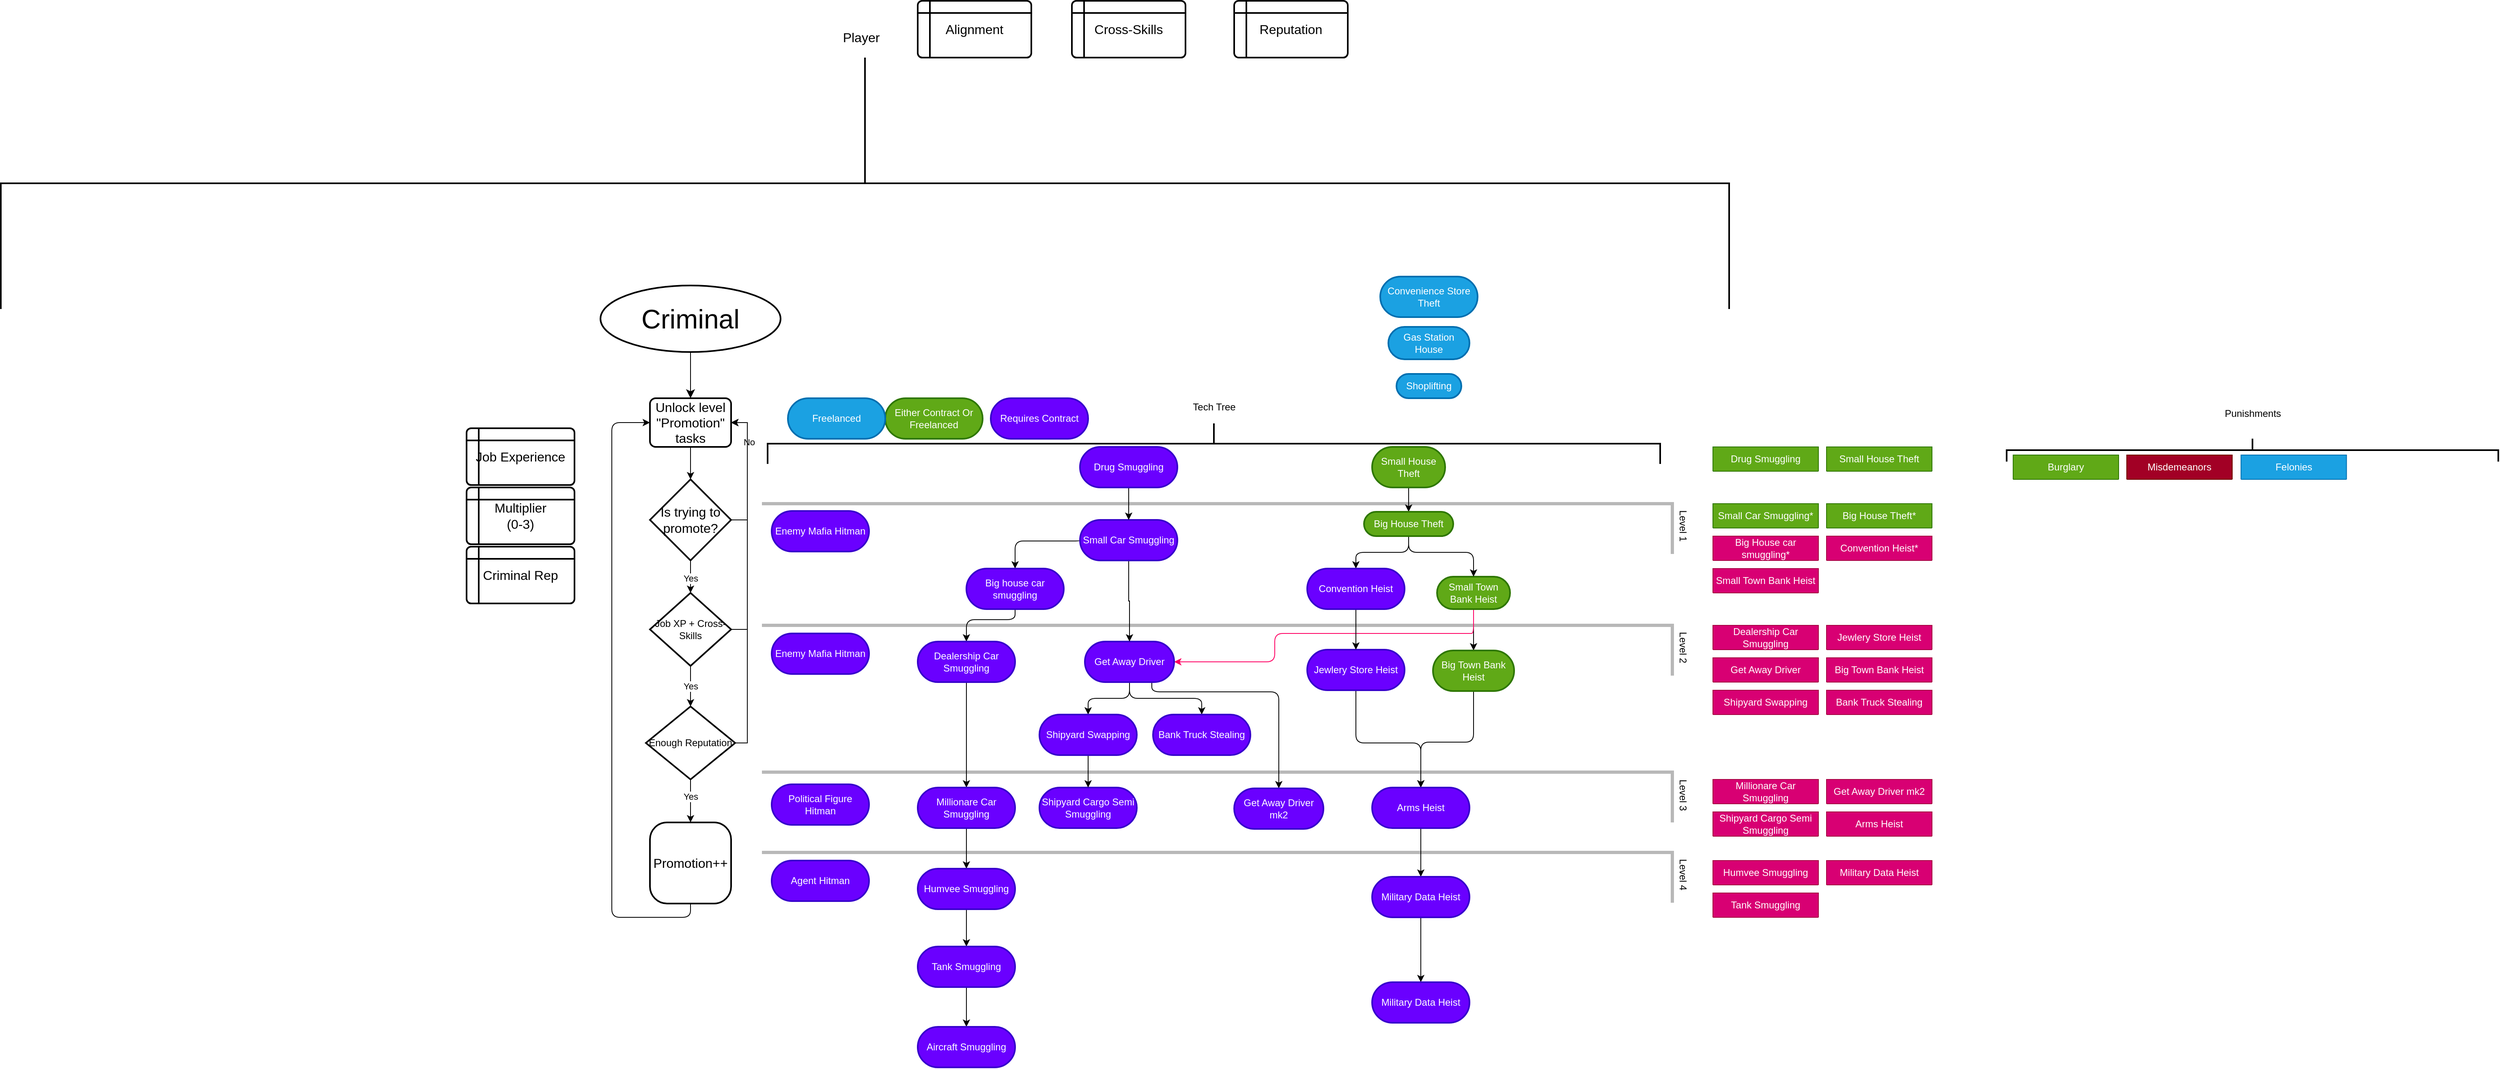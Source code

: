 <mxfile version="21.5.0" type="device">
  <diagram name="Page-1" id="djEUEltHHN9h_z3wpU2L">
    <mxGraphModel dx="2492" dy="1765" grid="0" gridSize="10" guides="1" tooltips="1" connect="1" arrows="1" fold="1" page="0" pageScale="1" pageWidth="1169" pageHeight="827" math="0" shadow="0">
      <root>
        <mxCell id="0" />
        <mxCell id="1" parent="0" />
        <mxCell id="33072r9-rdVQb3jgGMG6-177" value="Tank Smuggling" style="swimlane;fontStyle=0;childLayout=stackLayout;horizontal=1;startSize=30;horizontalStack=0;resizeParent=1;resizeParentMax=0;resizeLast=0;collapsible=1;marginBottom=0;whiteSpace=wrap;html=1;fillColor=#d80073;fontColor=#ffffff;strokeColor=#A50040;" parent="1" vertex="1" collapsed="1">
          <mxGeometry x="1230" y="680" width="130" height="30" as="geometry">
            <mxRectangle x="1328" y="213" width="140" height="210" as="alternateBounds" />
          </mxGeometry>
        </mxCell>
        <mxCell id="33072r9-rdVQb3jgGMG6-178" value="XP: +15" style="text;strokeColor=none;fillColor=none;align=left;verticalAlign=middle;spacingLeft=4;spacingRight=4;overflow=hidden;points=[[0,0.5],[1,0.5]];portConstraint=eastwest;rotatable=0;whiteSpace=wrap;html=1;" parent="33072r9-rdVQb3jgGMG6-177" vertex="1">
          <mxGeometry y="30" width="140" height="30" as="geometry" />
        </mxCell>
        <mxCell id="33072r9-rdVQb3jgGMG6-179" value="Money: $10-$150" style="text;strokeColor=none;fillColor=none;align=left;verticalAlign=middle;spacingLeft=4;spacingRight=4;overflow=hidden;points=[[0,0.5],[1,0.5]];portConstraint=eastwest;rotatable=0;whiteSpace=wrap;html=1;" parent="33072r9-rdVQb3jgGMG6-177" vertex="1">
          <mxGeometry y="60" width="140" height="30" as="geometry" />
        </mxCell>
        <mxCell id="33072r9-rdVQb3jgGMG6-180" value="Difficulty/10: 1" style="text;strokeColor=none;fillColor=none;align=left;verticalAlign=middle;spacingLeft=4;spacingRight=4;overflow=hidden;points=[[0,0.5],[1,0.5]];portConstraint=eastwest;rotatable=0;whiteSpace=wrap;html=1;" parent="33072r9-rdVQb3jgGMG6-177" vertex="1">
          <mxGeometry y="90" width="140" height="30" as="geometry" />
        </mxCell>
        <mxCell id="33072r9-rdVQb3jgGMG6-181" value="Multiplier: +0.1" style="text;strokeColor=none;fillColor=none;align=left;verticalAlign=middle;spacingLeft=4;spacingRight=4;overflow=hidden;points=[[0,0.5],[1,0.5]];portConstraint=eastwest;rotatable=0;whiteSpace=wrap;html=1;" parent="33072r9-rdVQb3jgGMG6-177" vertex="1">
          <mxGeometry y="120" width="140" height="30" as="geometry" />
        </mxCell>
        <mxCell id="33072r9-rdVQb3jgGMG6-182" value="Reputation if caught: -1" style="text;strokeColor=none;fillColor=none;align=left;verticalAlign=middle;spacingLeft=4;spacingRight=4;overflow=hidden;points=[[0,0.5],[1,0.5]];portConstraint=eastwest;rotatable=0;whiteSpace=wrap;html=1;" parent="33072r9-rdVQb3jgGMG6-177" vertex="1">
          <mxGeometry y="150" width="140" height="30" as="geometry" />
        </mxCell>
        <mxCell id="33072r9-rdVQb3jgGMG6-183" value="Alignment: -1" style="text;strokeColor=none;fillColor=none;align=left;verticalAlign=middle;spacingLeft=4;spacingRight=4;overflow=hidden;points=[[0,0.5],[1,0.5]];portConstraint=eastwest;rotatable=0;whiteSpace=wrap;html=1;" parent="33072r9-rdVQb3jgGMG6-177" vertex="1">
          <mxGeometry y="180" width="140" height="30" as="geometry" />
        </mxCell>
        <mxCell id="33072r9-rdVQb3jgGMG6-184" value="Military Data Heist" style="swimlane;fontStyle=0;childLayout=stackLayout;horizontal=1;startSize=30;horizontalStack=0;resizeParent=1;resizeParentMax=0;resizeLast=0;collapsible=1;marginBottom=0;whiteSpace=wrap;html=1;fillColor=#d80073;fontColor=#ffffff;strokeColor=#A50040;" parent="1" vertex="1" collapsed="1">
          <mxGeometry x="1370" y="640" width="130" height="30" as="geometry">
            <mxRectangle x="1328" y="213" width="140" height="210" as="alternateBounds" />
          </mxGeometry>
        </mxCell>
        <mxCell id="33072r9-rdVQb3jgGMG6-185" value="XP: +15" style="text;strokeColor=none;fillColor=none;align=left;verticalAlign=middle;spacingLeft=4;spacingRight=4;overflow=hidden;points=[[0,0.5],[1,0.5]];portConstraint=eastwest;rotatable=0;whiteSpace=wrap;html=1;" parent="33072r9-rdVQb3jgGMG6-184" vertex="1">
          <mxGeometry y="30" width="140" height="30" as="geometry" />
        </mxCell>
        <mxCell id="33072r9-rdVQb3jgGMG6-186" value="Money: $10-$150" style="text;strokeColor=none;fillColor=none;align=left;verticalAlign=middle;spacingLeft=4;spacingRight=4;overflow=hidden;points=[[0,0.5],[1,0.5]];portConstraint=eastwest;rotatable=0;whiteSpace=wrap;html=1;" parent="33072r9-rdVQb3jgGMG6-184" vertex="1">
          <mxGeometry y="60" width="140" height="30" as="geometry" />
        </mxCell>
        <mxCell id="33072r9-rdVQb3jgGMG6-187" value="Difficulty/10: 1" style="text;strokeColor=none;fillColor=none;align=left;verticalAlign=middle;spacingLeft=4;spacingRight=4;overflow=hidden;points=[[0,0.5],[1,0.5]];portConstraint=eastwest;rotatable=0;whiteSpace=wrap;html=1;" parent="33072r9-rdVQb3jgGMG6-184" vertex="1">
          <mxGeometry y="90" width="140" height="30" as="geometry" />
        </mxCell>
        <mxCell id="33072r9-rdVQb3jgGMG6-188" value="Multiplier: +0.1" style="text;strokeColor=none;fillColor=none;align=left;verticalAlign=middle;spacingLeft=4;spacingRight=4;overflow=hidden;points=[[0,0.5],[1,0.5]];portConstraint=eastwest;rotatable=0;whiteSpace=wrap;html=1;" parent="33072r9-rdVQb3jgGMG6-184" vertex="1">
          <mxGeometry y="120" width="140" height="30" as="geometry" />
        </mxCell>
        <mxCell id="33072r9-rdVQb3jgGMG6-189" value="Reputation if caught: -1" style="text;strokeColor=none;fillColor=none;align=left;verticalAlign=middle;spacingLeft=4;spacingRight=4;overflow=hidden;points=[[0,0.5],[1,0.5]];portConstraint=eastwest;rotatable=0;whiteSpace=wrap;html=1;" parent="33072r9-rdVQb3jgGMG6-184" vertex="1">
          <mxGeometry y="150" width="140" height="30" as="geometry" />
        </mxCell>
        <mxCell id="33072r9-rdVQb3jgGMG6-190" value="Alignment: -1" style="text;strokeColor=none;fillColor=none;align=left;verticalAlign=middle;spacingLeft=4;spacingRight=4;overflow=hidden;points=[[0,0.5],[1,0.5]];portConstraint=eastwest;rotatable=0;whiteSpace=wrap;html=1;" parent="33072r9-rdVQb3jgGMG6-184" vertex="1">
          <mxGeometry y="180" width="140" height="30" as="geometry" />
        </mxCell>
        <mxCell id="33072r9-rdVQb3jgGMG6-170" value="Humvee Smuggling" style="swimlane;fontStyle=0;childLayout=stackLayout;horizontal=1;startSize=30;horizontalStack=0;resizeParent=1;resizeParentMax=0;resizeLast=0;collapsible=1;marginBottom=0;whiteSpace=wrap;html=1;fillColor=#d80073;fontColor=#ffffff;strokeColor=#A50040;" parent="1" vertex="1" collapsed="1">
          <mxGeometry x="1230" y="640" width="130" height="30" as="geometry">
            <mxRectangle x="1328" y="213" width="140" height="210" as="alternateBounds" />
          </mxGeometry>
        </mxCell>
        <mxCell id="33072r9-rdVQb3jgGMG6-171" value="XP: +15" style="text;strokeColor=none;fillColor=none;align=left;verticalAlign=middle;spacingLeft=4;spacingRight=4;overflow=hidden;points=[[0,0.5],[1,0.5]];portConstraint=eastwest;rotatable=0;whiteSpace=wrap;html=1;" parent="33072r9-rdVQb3jgGMG6-170" vertex="1">
          <mxGeometry y="30" width="140" height="30" as="geometry" />
        </mxCell>
        <mxCell id="33072r9-rdVQb3jgGMG6-172" value="Money: $10-$150" style="text;strokeColor=none;fillColor=none;align=left;verticalAlign=middle;spacingLeft=4;spacingRight=4;overflow=hidden;points=[[0,0.5],[1,0.5]];portConstraint=eastwest;rotatable=0;whiteSpace=wrap;html=1;" parent="33072r9-rdVQb3jgGMG6-170" vertex="1">
          <mxGeometry y="60" width="140" height="30" as="geometry" />
        </mxCell>
        <mxCell id="33072r9-rdVQb3jgGMG6-173" value="Difficulty/10: 1" style="text;strokeColor=none;fillColor=none;align=left;verticalAlign=middle;spacingLeft=4;spacingRight=4;overflow=hidden;points=[[0,0.5],[1,0.5]];portConstraint=eastwest;rotatable=0;whiteSpace=wrap;html=1;" parent="33072r9-rdVQb3jgGMG6-170" vertex="1">
          <mxGeometry y="90" width="140" height="30" as="geometry" />
        </mxCell>
        <mxCell id="33072r9-rdVQb3jgGMG6-174" value="Multiplier: +0.1" style="text;strokeColor=none;fillColor=none;align=left;verticalAlign=middle;spacingLeft=4;spacingRight=4;overflow=hidden;points=[[0,0.5],[1,0.5]];portConstraint=eastwest;rotatable=0;whiteSpace=wrap;html=1;" parent="33072r9-rdVQb3jgGMG6-170" vertex="1">
          <mxGeometry y="120" width="140" height="30" as="geometry" />
        </mxCell>
        <mxCell id="33072r9-rdVQb3jgGMG6-175" value="Reputation if caught: -1" style="text;strokeColor=none;fillColor=none;align=left;verticalAlign=middle;spacingLeft=4;spacingRight=4;overflow=hidden;points=[[0,0.5],[1,0.5]];portConstraint=eastwest;rotatable=0;whiteSpace=wrap;html=1;" parent="33072r9-rdVQb3jgGMG6-170" vertex="1">
          <mxGeometry y="150" width="140" height="30" as="geometry" />
        </mxCell>
        <mxCell id="33072r9-rdVQb3jgGMG6-176" value="Alignment: -1" style="text;strokeColor=none;fillColor=none;align=left;verticalAlign=middle;spacingLeft=4;spacingRight=4;overflow=hidden;points=[[0,0.5],[1,0.5]];portConstraint=eastwest;rotatable=0;whiteSpace=wrap;html=1;" parent="33072r9-rdVQb3jgGMG6-170" vertex="1">
          <mxGeometry y="180" width="140" height="30" as="geometry" />
        </mxCell>
        <mxCell id="33072r9-rdVQb3jgGMG6-163" value="Arms Heist" style="swimlane;fontStyle=0;childLayout=stackLayout;horizontal=1;startSize=30;horizontalStack=0;resizeParent=1;resizeParentMax=0;resizeLast=0;collapsible=1;marginBottom=0;whiteSpace=wrap;html=1;fillColor=#d80073;fontColor=#ffffff;strokeColor=#A50040;" parent="1" vertex="1" collapsed="1">
          <mxGeometry x="1370" y="580" width="130" height="30" as="geometry">
            <mxRectangle x="1328" y="213" width="140" height="210" as="alternateBounds" />
          </mxGeometry>
        </mxCell>
        <mxCell id="33072r9-rdVQb3jgGMG6-164" value="XP: +15" style="text;strokeColor=none;fillColor=none;align=left;verticalAlign=middle;spacingLeft=4;spacingRight=4;overflow=hidden;points=[[0,0.5],[1,0.5]];portConstraint=eastwest;rotatable=0;whiteSpace=wrap;html=1;" parent="33072r9-rdVQb3jgGMG6-163" vertex="1">
          <mxGeometry y="30" width="140" height="30" as="geometry" />
        </mxCell>
        <mxCell id="33072r9-rdVQb3jgGMG6-165" value="Money: $10-$150" style="text;strokeColor=none;fillColor=none;align=left;verticalAlign=middle;spacingLeft=4;spacingRight=4;overflow=hidden;points=[[0,0.5],[1,0.5]];portConstraint=eastwest;rotatable=0;whiteSpace=wrap;html=1;" parent="33072r9-rdVQb3jgGMG6-163" vertex="1">
          <mxGeometry y="60" width="140" height="30" as="geometry" />
        </mxCell>
        <mxCell id="33072r9-rdVQb3jgGMG6-166" value="Difficulty/10: 1" style="text;strokeColor=none;fillColor=none;align=left;verticalAlign=middle;spacingLeft=4;spacingRight=4;overflow=hidden;points=[[0,0.5],[1,0.5]];portConstraint=eastwest;rotatable=0;whiteSpace=wrap;html=1;" parent="33072r9-rdVQb3jgGMG6-163" vertex="1">
          <mxGeometry y="90" width="140" height="30" as="geometry" />
        </mxCell>
        <mxCell id="33072r9-rdVQb3jgGMG6-167" value="Multiplier: +0.1" style="text;strokeColor=none;fillColor=none;align=left;verticalAlign=middle;spacingLeft=4;spacingRight=4;overflow=hidden;points=[[0,0.5],[1,0.5]];portConstraint=eastwest;rotatable=0;whiteSpace=wrap;html=1;" parent="33072r9-rdVQb3jgGMG6-163" vertex="1">
          <mxGeometry y="120" width="140" height="30" as="geometry" />
        </mxCell>
        <mxCell id="33072r9-rdVQb3jgGMG6-168" value="Reputation if caught: -1" style="text;strokeColor=none;fillColor=none;align=left;verticalAlign=middle;spacingLeft=4;spacingRight=4;overflow=hidden;points=[[0,0.5],[1,0.5]];portConstraint=eastwest;rotatable=0;whiteSpace=wrap;html=1;" parent="33072r9-rdVQb3jgGMG6-163" vertex="1">
          <mxGeometry y="150" width="140" height="30" as="geometry" />
        </mxCell>
        <mxCell id="33072r9-rdVQb3jgGMG6-169" value="Alignment: -1" style="text;strokeColor=none;fillColor=none;align=left;verticalAlign=middle;spacingLeft=4;spacingRight=4;overflow=hidden;points=[[0,0.5],[1,0.5]];portConstraint=eastwest;rotatable=0;whiteSpace=wrap;html=1;" parent="33072r9-rdVQb3jgGMG6-163" vertex="1">
          <mxGeometry y="180" width="140" height="30" as="geometry" />
        </mxCell>
        <mxCell id="33072r9-rdVQb3jgGMG6-149" value="Shipyard Cargo Semi Smuggling" style="swimlane;fontStyle=0;childLayout=stackLayout;horizontal=1;startSize=30;horizontalStack=0;resizeParent=1;resizeParentMax=0;resizeLast=0;collapsible=1;marginBottom=0;whiteSpace=wrap;html=1;fillColor=#d80073;fontColor=#ffffff;strokeColor=#A50040;" parent="1" vertex="1" collapsed="1">
          <mxGeometry x="1230" y="580" width="130" height="30" as="geometry">
            <mxRectangle x="1328" y="213" width="140" height="210" as="alternateBounds" />
          </mxGeometry>
        </mxCell>
        <mxCell id="33072r9-rdVQb3jgGMG6-150" value="XP: +15" style="text;strokeColor=none;fillColor=none;align=left;verticalAlign=middle;spacingLeft=4;spacingRight=4;overflow=hidden;points=[[0,0.5],[1,0.5]];portConstraint=eastwest;rotatable=0;whiteSpace=wrap;html=1;" parent="33072r9-rdVQb3jgGMG6-149" vertex="1">
          <mxGeometry y="30" width="140" height="30" as="geometry" />
        </mxCell>
        <mxCell id="33072r9-rdVQb3jgGMG6-151" value="Money: $10-$150" style="text;strokeColor=none;fillColor=none;align=left;verticalAlign=middle;spacingLeft=4;spacingRight=4;overflow=hidden;points=[[0,0.5],[1,0.5]];portConstraint=eastwest;rotatable=0;whiteSpace=wrap;html=1;" parent="33072r9-rdVQb3jgGMG6-149" vertex="1">
          <mxGeometry y="60" width="140" height="30" as="geometry" />
        </mxCell>
        <mxCell id="33072r9-rdVQb3jgGMG6-152" value="Difficulty/10: 1" style="text;strokeColor=none;fillColor=none;align=left;verticalAlign=middle;spacingLeft=4;spacingRight=4;overflow=hidden;points=[[0,0.5],[1,0.5]];portConstraint=eastwest;rotatable=0;whiteSpace=wrap;html=1;" parent="33072r9-rdVQb3jgGMG6-149" vertex="1">
          <mxGeometry y="90" width="140" height="30" as="geometry" />
        </mxCell>
        <mxCell id="33072r9-rdVQb3jgGMG6-153" value="Multiplier: +0.1" style="text;strokeColor=none;fillColor=none;align=left;verticalAlign=middle;spacingLeft=4;spacingRight=4;overflow=hidden;points=[[0,0.5],[1,0.5]];portConstraint=eastwest;rotatable=0;whiteSpace=wrap;html=1;" parent="33072r9-rdVQb3jgGMG6-149" vertex="1">
          <mxGeometry y="120" width="140" height="30" as="geometry" />
        </mxCell>
        <mxCell id="33072r9-rdVQb3jgGMG6-154" value="Reputation if caught: -1" style="text;strokeColor=none;fillColor=none;align=left;verticalAlign=middle;spacingLeft=4;spacingRight=4;overflow=hidden;points=[[0,0.5],[1,0.5]];portConstraint=eastwest;rotatable=0;whiteSpace=wrap;html=1;" parent="33072r9-rdVQb3jgGMG6-149" vertex="1">
          <mxGeometry y="150" width="140" height="30" as="geometry" />
        </mxCell>
        <mxCell id="33072r9-rdVQb3jgGMG6-155" value="Alignment: -1" style="text;strokeColor=none;fillColor=none;align=left;verticalAlign=middle;spacingLeft=4;spacingRight=4;overflow=hidden;points=[[0,0.5],[1,0.5]];portConstraint=eastwest;rotatable=0;whiteSpace=wrap;html=1;" parent="33072r9-rdVQb3jgGMG6-149" vertex="1">
          <mxGeometry y="180" width="140" height="30" as="geometry" />
        </mxCell>
        <mxCell id="33072r9-rdVQb3jgGMG6-156" value="Get Away Driver mk2" style="swimlane;fontStyle=0;childLayout=stackLayout;horizontal=1;startSize=30;horizontalStack=0;resizeParent=1;resizeParentMax=0;resizeLast=0;collapsible=1;marginBottom=0;whiteSpace=wrap;html=1;fillColor=#d80073;fontColor=#ffffff;strokeColor=#A50040;" parent="1" vertex="1" collapsed="1">
          <mxGeometry x="1370" y="540" width="130" height="30" as="geometry">
            <mxRectangle x="1328" y="213" width="140" height="210" as="alternateBounds" />
          </mxGeometry>
        </mxCell>
        <mxCell id="33072r9-rdVQb3jgGMG6-157" value="XP: +15" style="text;strokeColor=none;fillColor=none;align=left;verticalAlign=middle;spacingLeft=4;spacingRight=4;overflow=hidden;points=[[0,0.5],[1,0.5]];portConstraint=eastwest;rotatable=0;whiteSpace=wrap;html=1;" parent="33072r9-rdVQb3jgGMG6-156" vertex="1">
          <mxGeometry y="30" width="140" height="30" as="geometry" />
        </mxCell>
        <mxCell id="33072r9-rdVQb3jgGMG6-158" value="Money: $10-$150" style="text;strokeColor=none;fillColor=none;align=left;verticalAlign=middle;spacingLeft=4;spacingRight=4;overflow=hidden;points=[[0,0.5],[1,0.5]];portConstraint=eastwest;rotatable=0;whiteSpace=wrap;html=1;" parent="33072r9-rdVQb3jgGMG6-156" vertex="1">
          <mxGeometry y="60" width="140" height="30" as="geometry" />
        </mxCell>
        <mxCell id="33072r9-rdVQb3jgGMG6-159" value="Difficulty/10: 1" style="text;strokeColor=none;fillColor=none;align=left;verticalAlign=middle;spacingLeft=4;spacingRight=4;overflow=hidden;points=[[0,0.5],[1,0.5]];portConstraint=eastwest;rotatable=0;whiteSpace=wrap;html=1;" parent="33072r9-rdVQb3jgGMG6-156" vertex="1">
          <mxGeometry y="90" width="140" height="30" as="geometry" />
        </mxCell>
        <mxCell id="33072r9-rdVQb3jgGMG6-160" value="Multiplier: +0.1" style="text;strokeColor=none;fillColor=none;align=left;verticalAlign=middle;spacingLeft=4;spacingRight=4;overflow=hidden;points=[[0,0.5],[1,0.5]];portConstraint=eastwest;rotatable=0;whiteSpace=wrap;html=1;" parent="33072r9-rdVQb3jgGMG6-156" vertex="1">
          <mxGeometry y="120" width="140" height="30" as="geometry" />
        </mxCell>
        <mxCell id="33072r9-rdVQb3jgGMG6-161" value="Reputation if caught: -1" style="text;strokeColor=none;fillColor=none;align=left;verticalAlign=middle;spacingLeft=4;spacingRight=4;overflow=hidden;points=[[0,0.5],[1,0.5]];portConstraint=eastwest;rotatable=0;whiteSpace=wrap;html=1;" parent="33072r9-rdVQb3jgGMG6-156" vertex="1">
          <mxGeometry y="150" width="140" height="30" as="geometry" />
        </mxCell>
        <mxCell id="33072r9-rdVQb3jgGMG6-162" value="Alignment: -1" style="text;strokeColor=none;fillColor=none;align=left;verticalAlign=middle;spacingLeft=4;spacingRight=4;overflow=hidden;points=[[0,0.5],[1,0.5]];portConstraint=eastwest;rotatable=0;whiteSpace=wrap;html=1;" parent="33072r9-rdVQb3jgGMG6-156" vertex="1">
          <mxGeometry y="180" width="140" height="30" as="geometry" />
        </mxCell>
        <mxCell id="33072r9-rdVQb3jgGMG6-142" value="Millionare Car Smuggling" style="swimlane;fontStyle=0;childLayout=stackLayout;horizontal=1;startSize=30;horizontalStack=0;resizeParent=1;resizeParentMax=0;resizeLast=0;collapsible=1;marginBottom=0;whiteSpace=wrap;html=1;fillColor=#d80073;fontColor=#ffffff;strokeColor=#A50040;" parent="1" vertex="1" collapsed="1">
          <mxGeometry x="1230" y="540" width="130" height="30" as="geometry">
            <mxRectangle x="1328" y="213" width="140" height="210" as="alternateBounds" />
          </mxGeometry>
        </mxCell>
        <mxCell id="33072r9-rdVQb3jgGMG6-143" value="XP: +15" style="text;strokeColor=none;fillColor=none;align=left;verticalAlign=middle;spacingLeft=4;spacingRight=4;overflow=hidden;points=[[0,0.5],[1,0.5]];portConstraint=eastwest;rotatable=0;whiteSpace=wrap;html=1;" parent="33072r9-rdVQb3jgGMG6-142" vertex="1">
          <mxGeometry y="30" width="140" height="30" as="geometry" />
        </mxCell>
        <mxCell id="33072r9-rdVQb3jgGMG6-144" value="Money: $10-$150" style="text;strokeColor=none;fillColor=none;align=left;verticalAlign=middle;spacingLeft=4;spacingRight=4;overflow=hidden;points=[[0,0.5],[1,0.5]];portConstraint=eastwest;rotatable=0;whiteSpace=wrap;html=1;" parent="33072r9-rdVQb3jgGMG6-142" vertex="1">
          <mxGeometry y="60" width="140" height="30" as="geometry" />
        </mxCell>
        <mxCell id="33072r9-rdVQb3jgGMG6-145" value="Difficulty/10: 1" style="text;strokeColor=none;fillColor=none;align=left;verticalAlign=middle;spacingLeft=4;spacingRight=4;overflow=hidden;points=[[0,0.5],[1,0.5]];portConstraint=eastwest;rotatable=0;whiteSpace=wrap;html=1;" parent="33072r9-rdVQb3jgGMG6-142" vertex="1">
          <mxGeometry y="90" width="140" height="30" as="geometry" />
        </mxCell>
        <mxCell id="33072r9-rdVQb3jgGMG6-146" value="Multiplier: +0.1" style="text;strokeColor=none;fillColor=none;align=left;verticalAlign=middle;spacingLeft=4;spacingRight=4;overflow=hidden;points=[[0,0.5],[1,0.5]];portConstraint=eastwest;rotatable=0;whiteSpace=wrap;html=1;" parent="33072r9-rdVQb3jgGMG6-142" vertex="1">
          <mxGeometry y="120" width="140" height="30" as="geometry" />
        </mxCell>
        <mxCell id="33072r9-rdVQb3jgGMG6-147" value="Reputation if caught: -1" style="text;strokeColor=none;fillColor=none;align=left;verticalAlign=middle;spacingLeft=4;spacingRight=4;overflow=hidden;points=[[0,0.5],[1,0.5]];portConstraint=eastwest;rotatable=0;whiteSpace=wrap;html=1;" parent="33072r9-rdVQb3jgGMG6-142" vertex="1">
          <mxGeometry y="150" width="140" height="30" as="geometry" />
        </mxCell>
        <mxCell id="33072r9-rdVQb3jgGMG6-148" value="Alignment: -1" style="text;strokeColor=none;fillColor=none;align=left;verticalAlign=middle;spacingLeft=4;spacingRight=4;overflow=hidden;points=[[0,0.5],[1,0.5]];portConstraint=eastwest;rotatable=0;whiteSpace=wrap;html=1;" parent="33072r9-rdVQb3jgGMG6-142" vertex="1">
          <mxGeometry y="180" width="140" height="30" as="geometry" />
        </mxCell>
        <mxCell id="33072r9-rdVQb3jgGMG6-121" value="Bank Truck Stealing" style="swimlane;fontStyle=0;childLayout=stackLayout;horizontal=1;startSize=30;horizontalStack=0;resizeParent=1;resizeParentMax=0;resizeLast=0;collapsible=1;marginBottom=0;whiteSpace=wrap;html=1;fillColor=#d80073;fontColor=#ffffff;strokeColor=#A50040;" parent="1" vertex="1" collapsed="1">
          <mxGeometry x="1370" y="430" width="130" height="30" as="geometry">
            <mxRectangle x="1370" y="430" width="140" height="210" as="alternateBounds" />
          </mxGeometry>
        </mxCell>
        <mxCell id="33072r9-rdVQb3jgGMG6-122" value="XP: +15" style="text;strokeColor=none;fillColor=none;align=left;verticalAlign=middle;spacingLeft=4;spacingRight=4;overflow=hidden;points=[[0,0.5],[1,0.5]];portConstraint=eastwest;rotatable=0;whiteSpace=wrap;html=1;" parent="33072r9-rdVQb3jgGMG6-121" vertex="1">
          <mxGeometry y="30" width="140" height="30" as="geometry" />
        </mxCell>
        <mxCell id="33072r9-rdVQb3jgGMG6-123" value="Money: $10-$150" style="text;strokeColor=none;fillColor=none;align=left;verticalAlign=middle;spacingLeft=4;spacingRight=4;overflow=hidden;points=[[0,0.5],[1,0.5]];portConstraint=eastwest;rotatable=0;whiteSpace=wrap;html=1;" parent="33072r9-rdVQb3jgGMG6-121" vertex="1">
          <mxGeometry y="60" width="140" height="30" as="geometry" />
        </mxCell>
        <mxCell id="33072r9-rdVQb3jgGMG6-124" value="Difficulty/10: 1" style="text;strokeColor=none;fillColor=none;align=left;verticalAlign=middle;spacingLeft=4;spacingRight=4;overflow=hidden;points=[[0,0.5],[1,0.5]];portConstraint=eastwest;rotatable=0;whiteSpace=wrap;html=1;" parent="33072r9-rdVQb3jgGMG6-121" vertex="1">
          <mxGeometry y="90" width="140" height="30" as="geometry" />
        </mxCell>
        <mxCell id="33072r9-rdVQb3jgGMG6-125" value="Multiplier: +0.1" style="text;strokeColor=none;fillColor=none;align=left;verticalAlign=middle;spacingLeft=4;spacingRight=4;overflow=hidden;points=[[0,0.5],[1,0.5]];portConstraint=eastwest;rotatable=0;whiteSpace=wrap;html=1;" parent="33072r9-rdVQb3jgGMG6-121" vertex="1">
          <mxGeometry y="120" width="140" height="30" as="geometry" />
        </mxCell>
        <mxCell id="33072r9-rdVQb3jgGMG6-126" value="Reputation if caught: -1" style="text;strokeColor=none;fillColor=none;align=left;verticalAlign=middle;spacingLeft=4;spacingRight=4;overflow=hidden;points=[[0,0.5],[1,0.5]];portConstraint=eastwest;rotatable=0;whiteSpace=wrap;html=1;" parent="33072r9-rdVQb3jgGMG6-121" vertex="1">
          <mxGeometry y="150" width="140" height="30" as="geometry" />
        </mxCell>
        <mxCell id="33072r9-rdVQb3jgGMG6-127" value="Alignment: -1" style="text;strokeColor=none;fillColor=none;align=left;verticalAlign=middle;spacingLeft=4;spacingRight=4;overflow=hidden;points=[[0,0.5],[1,0.5]];portConstraint=eastwest;rotatable=0;whiteSpace=wrap;html=1;" parent="33072r9-rdVQb3jgGMG6-121" vertex="1">
          <mxGeometry y="180" width="140" height="30" as="geometry" />
        </mxCell>
        <mxCell id="33072r9-rdVQb3jgGMG6-114" value="Shipyard Swapping" style="swimlane;fontStyle=0;childLayout=stackLayout;horizontal=1;startSize=30;horizontalStack=0;resizeParent=1;resizeParentMax=0;resizeLast=0;collapsible=1;marginBottom=0;whiteSpace=wrap;html=1;fillColor=#d80073;fontColor=#ffffff;strokeColor=#A50040;" parent="1" vertex="1" collapsed="1">
          <mxGeometry x="1230" y="430" width="130" height="30" as="geometry">
            <mxRectangle x="1328" y="213" width="140" height="210" as="alternateBounds" />
          </mxGeometry>
        </mxCell>
        <mxCell id="33072r9-rdVQb3jgGMG6-115" value="XP: +15" style="text;strokeColor=none;fillColor=none;align=left;verticalAlign=middle;spacingLeft=4;spacingRight=4;overflow=hidden;points=[[0,0.5],[1,0.5]];portConstraint=eastwest;rotatable=0;whiteSpace=wrap;html=1;" parent="33072r9-rdVQb3jgGMG6-114" vertex="1">
          <mxGeometry y="30" width="140" height="30" as="geometry" />
        </mxCell>
        <mxCell id="33072r9-rdVQb3jgGMG6-116" value="Money: $10-$150" style="text;strokeColor=none;fillColor=none;align=left;verticalAlign=middle;spacingLeft=4;spacingRight=4;overflow=hidden;points=[[0,0.5],[1,0.5]];portConstraint=eastwest;rotatable=0;whiteSpace=wrap;html=1;" parent="33072r9-rdVQb3jgGMG6-114" vertex="1">
          <mxGeometry y="60" width="140" height="30" as="geometry" />
        </mxCell>
        <mxCell id="33072r9-rdVQb3jgGMG6-117" value="Difficulty/10: 1" style="text;strokeColor=none;fillColor=none;align=left;verticalAlign=middle;spacingLeft=4;spacingRight=4;overflow=hidden;points=[[0,0.5],[1,0.5]];portConstraint=eastwest;rotatable=0;whiteSpace=wrap;html=1;" parent="33072r9-rdVQb3jgGMG6-114" vertex="1">
          <mxGeometry y="90" width="140" height="30" as="geometry" />
        </mxCell>
        <mxCell id="33072r9-rdVQb3jgGMG6-118" value="Multiplier: +0.1" style="text;strokeColor=none;fillColor=none;align=left;verticalAlign=middle;spacingLeft=4;spacingRight=4;overflow=hidden;points=[[0,0.5],[1,0.5]];portConstraint=eastwest;rotatable=0;whiteSpace=wrap;html=1;" parent="33072r9-rdVQb3jgGMG6-114" vertex="1">
          <mxGeometry y="120" width="140" height="30" as="geometry" />
        </mxCell>
        <mxCell id="33072r9-rdVQb3jgGMG6-119" value="Reputation if caught: -1" style="text;strokeColor=none;fillColor=none;align=left;verticalAlign=middle;spacingLeft=4;spacingRight=4;overflow=hidden;points=[[0,0.5],[1,0.5]];portConstraint=eastwest;rotatable=0;whiteSpace=wrap;html=1;" parent="33072r9-rdVQb3jgGMG6-114" vertex="1">
          <mxGeometry y="150" width="140" height="30" as="geometry" />
        </mxCell>
        <mxCell id="33072r9-rdVQb3jgGMG6-120" value="Alignment: -1" style="text;strokeColor=none;fillColor=none;align=left;verticalAlign=middle;spacingLeft=4;spacingRight=4;overflow=hidden;points=[[0,0.5],[1,0.5]];portConstraint=eastwest;rotatable=0;whiteSpace=wrap;html=1;" parent="33072r9-rdVQb3jgGMG6-114" vertex="1">
          <mxGeometry y="180" width="140" height="30" as="geometry" />
        </mxCell>
        <mxCell id="33072r9-rdVQb3jgGMG6-135" value="Big Town Bank Heist" style="swimlane;fontStyle=0;childLayout=stackLayout;horizontal=1;startSize=30;horizontalStack=0;resizeParent=1;resizeParentMax=0;resizeLast=0;collapsible=1;marginBottom=0;whiteSpace=wrap;html=1;fillColor=#d80073;fontColor=#ffffff;strokeColor=#A50040;" parent="1" vertex="1" collapsed="1">
          <mxGeometry x="1370" y="390" width="130" height="30" as="geometry">
            <mxRectangle x="1328" y="213" width="140" height="210" as="alternateBounds" />
          </mxGeometry>
        </mxCell>
        <mxCell id="33072r9-rdVQb3jgGMG6-136" value="XP: +15" style="text;strokeColor=none;fillColor=none;align=left;verticalAlign=middle;spacingLeft=4;spacingRight=4;overflow=hidden;points=[[0,0.5],[1,0.5]];portConstraint=eastwest;rotatable=0;whiteSpace=wrap;html=1;" parent="33072r9-rdVQb3jgGMG6-135" vertex="1">
          <mxGeometry y="30" width="140" height="30" as="geometry" />
        </mxCell>
        <mxCell id="33072r9-rdVQb3jgGMG6-137" value="Money: $10-$150" style="text;strokeColor=none;fillColor=none;align=left;verticalAlign=middle;spacingLeft=4;spacingRight=4;overflow=hidden;points=[[0,0.5],[1,0.5]];portConstraint=eastwest;rotatable=0;whiteSpace=wrap;html=1;" parent="33072r9-rdVQb3jgGMG6-135" vertex="1">
          <mxGeometry y="60" width="140" height="30" as="geometry" />
        </mxCell>
        <mxCell id="33072r9-rdVQb3jgGMG6-138" value="Difficulty/10: 1" style="text;strokeColor=none;fillColor=none;align=left;verticalAlign=middle;spacingLeft=4;spacingRight=4;overflow=hidden;points=[[0,0.5],[1,0.5]];portConstraint=eastwest;rotatable=0;whiteSpace=wrap;html=1;" parent="33072r9-rdVQb3jgGMG6-135" vertex="1">
          <mxGeometry y="90" width="140" height="30" as="geometry" />
        </mxCell>
        <mxCell id="33072r9-rdVQb3jgGMG6-139" value="Multiplier: +0.1" style="text;strokeColor=none;fillColor=none;align=left;verticalAlign=middle;spacingLeft=4;spacingRight=4;overflow=hidden;points=[[0,0.5],[1,0.5]];portConstraint=eastwest;rotatable=0;whiteSpace=wrap;html=1;" parent="33072r9-rdVQb3jgGMG6-135" vertex="1">
          <mxGeometry y="120" width="140" height="30" as="geometry" />
        </mxCell>
        <mxCell id="33072r9-rdVQb3jgGMG6-140" value="Reputation if caught: -1" style="text;strokeColor=none;fillColor=none;align=left;verticalAlign=middle;spacingLeft=4;spacingRight=4;overflow=hidden;points=[[0,0.5],[1,0.5]];portConstraint=eastwest;rotatable=0;whiteSpace=wrap;html=1;" parent="33072r9-rdVQb3jgGMG6-135" vertex="1">
          <mxGeometry y="150" width="140" height="30" as="geometry" />
        </mxCell>
        <mxCell id="33072r9-rdVQb3jgGMG6-141" value="Alignment: -1" style="text;strokeColor=none;fillColor=none;align=left;verticalAlign=middle;spacingLeft=4;spacingRight=4;overflow=hidden;points=[[0,0.5],[1,0.5]];portConstraint=eastwest;rotatable=0;whiteSpace=wrap;html=1;" parent="33072r9-rdVQb3jgGMG6-135" vertex="1">
          <mxGeometry y="180" width="140" height="30" as="geometry" />
        </mxCell>
        <mxCell id="33072r9-rdVQb3jgGMG6-107" value="Get Away Driver" style="swimlane;fontStyle=0;childLayout=stackLayout;horizontal=1;startSize=30;horizontalStack=0;resizeParent=1;resizeParentMax=0;resizeLast=0;collapsible=1;marginBottom=0;whiteSpace=wrap;html=1;fillColor=#d80073;fontColor=#ffffff;strokeColor=#A50040;" parent="1" vertex="1" collapsed="1">
          <mxGeometry x="1230" y="390" width="130" height="30" as="geometry">
            <mxRectangle x="1328" y="213" width="140" height="210" as="alternateBounds" />
          </mxGeometry>
        </mxCell>
        <mxCell id="33072r9-rdVQb3jgGMG6-108" value="XP: +15" style="text;strokeColor=none;fillColor=none;align=left;verticalAlign=middle;spacingLeft=4;spacingRight=4;overflow=hidden;points=[[0,0.5],[1,0.5]];portConstraint=eastwest;rotatable=0;whiteSpace=wrap;html=1;" parent="33072r9-rdVQb3jgGMG6-107" vertex="1">
          <mxGeometry y="30" width="140" height="30" as="geometry" />
        </mxCell>
        <mxCell id="33072r9-rdVQb3jgGMG6-109" value="Money: $10-$150" style="text;strokeColor=none;fillColor=none;align=left;verticalAlign=middle;spacingLeft=4;spacingRight=4;overflow=hidden;points=[[0,0.5],[1,0.5]];portConstraint=eastwest;rotatable=0;whiteSpace=wrap;html=1;" parent="33072r9-rdVQb3jgGMG6-107" vertex="1">
          <mxGeometry y="60" width="140" height="30" as="geometry" />
        </mxCell>
        <mxCell id="33072r9-rdVQb3jgGMG6-110" value="Difficulty/10: 1" style="text;strokeColor=none;fillColor=none;align=left;verticalAlign=middle;spacingLeft=4;spacingRight=4;overflow=hidden;points=[[0,0.5],[1,0.5]];portConstraint=eastwest;rotatable=0;whiteSpace=wrap;html=1;" parent="33072r9-rdVQb3jgGMG6-107" vertex="1">
          <mxGeometry y="90" width="140" height="30" as="geometry" />
        </mxCell>
        <mxCell id="33072r9-rdVQb3jgGMG6-111" value="Multiplier: +0.1" style="text;strokeColor=none;fillColor=none;align=left;verticalAlign=middle;spacingLeft=4;spacingRight=4;overflow=hidden;points=[[0,0.5],[1,0.5]];portConstraint=eastwest;rotatable=0;whiteSpace=wrap;html=1;" parent="33072r9-rdVQb3jgGMG6-107" vertex="1">
          <mxGeometry y="120" width="140" height="30" as="geometry" />
        </mxCell>
        <mxCell id="33072r9-rdVQb3jgGMG6-112" value="Reputation if caught: -1" style="text;strokeColor=none;fillColor=none;align=left;verticalAlign=middle;spacingLeft=4;spacingRight=4;overflow=hidden;points=[[0,0.5],[1,0.5]];portConstraint=eastwest;rotatable=0;whiteSpace=wrap;html=1;" parent="33072r9-rdVQb3jgGMG6-107" vertex="1">
          <mxGeometry y="150" width="140" height="30" as="geometry" />
        </mxCell>
        <mxCell id="33072r9-rdVQb3jgGMG6-113" value="Alignment: -1" style="text;strokeColor=none;fillColor=none;align=left;verticalAlign=middle;spacingLeft=4;spacingRight=4;overflow=hidden;points=[[0,0.5],[1,0.5]];portConstraint=eastwest;rotatable=0;whiteSpace=wrap;html=1;" parent="33072r9-rdVQb3jgGMG6-107" vertex="1">
          <mxGeometry y="180" width="140" height="30" as="geometry" />
        </mxCell>
        <mxCell id="33072r9-rdVQb3jgGMG6-128" value="Jewlery Store Heist" style="swimlane;fontStyle=0;childLayout=stackLayout;horizontal=1;startSize=30;horizontalStack=0;resizeParent=1;resizeParentMax=0;resizeLast=0;collapsible=1;marginBottom=0;whiteSpace=wrap;html=1;fillColor=#d80073;fontColor=#ffffff;strokeColor=#A50040;" parent="1" vertex="1" collapsed="1">
          <mxGeometry x="1370" y="350" width="130" height="30" as="geometry">
            <mxRectangle x="1370" y="350" width="140" height="210" as="alternateBounds" />
          </mxGeometry>
        </mxCell>
        <mxCell id="33072r9-rdVQb3jgGMG6-129" value="XP: +15" style="text;strokeColor=none;fillColor=none;align=left;verticalAlign=middle;spacingLeft=4;spacingRight=4;overflow=hidden;points=[[0,0.5],[1,0.5]];portConstraint=eastwest;rotatable=0;whiteSpace=wrap;html=1;" parent="33072r9-rdVQb3jgGMG6-128" vertex="1">
          <mxGeometry y="30" width="140" height="30" as="geometry" />
        </mxCell>
        <mxCell id="33072r9-rdVQb3jgGMG6-130" value="Money: $10-$150" style="text;strokeColor=none;fillColor=none;align=left;verticalAlign=middle;spacingLeft=4;spacingRight=4;overflow=hidden;points=[[0,0.5],[1,0.5]];portConstraint=eastwest;rotatable=0;whiteSpace=wrap;html=1;" parent="33072r9-rdVQb3jgGMG6-128" vertex="1">
          <mxGeometry y="60" width="140" height="30" as="geometry" />
        </mxCell>
        <mxCell id="33072r9-rdVQb3jgGMG6-131" value="Difficulty/10: 1" style="text;strokeColor=none;fillColor=none;align=left;verticalAlign=middle;spacingLeft=4;spacingRight=4;overflow=hidden;points=[[0,0.5],[1,0.5]];portConstraint=eastwest;rotatable=0;whiteSpace=wrap;html=1;" parent="33072r9-rdVQb3jgGMG6-128" vertex="1">
          <mxGeometry y="90" width="140" height="30" as="geometry" />
        </mxCell>
        <mxCell id="33072r9-rdVQb3jgGMG6-132" value="Multiplier: +0.1" style="text;strokeColor=none;fillColor=none;align=left;verticalAlign=middle;spacingLeft=4;spacingRight=4;overflow=hidden;points=[[0,0.5],[1,0.5]];portConstraint=eastwest;rotatable=0;whiteSpace=wrap;html=1;" parent="33072r9-rdVQb3jgGMG6-128" vertex="1">
          <mxGeometry y="120" width="140" height="30" as="geometry" />
        </mxCell>
        <mxCell id="33072r9-rdVQb3jgGMG6-133" value="Reputation if caught: -1" style="text;strokeColor=none;fillColor=none;align=left;verticalAlign=middle;spacingLeft=4;spacingRight=4;overflow=hidden;points=[[0,0.5],[1,0.5]];portConstraint=eastwest;rotatable=0;whiteSpace=wrap;html=1;" parent="33072r9-rdVQb3jgGMG6-128" vertex="1">
          <mxGeometry y="150" width="140" height="30" as="geometry" />
        </mxCell>
        <mxCell id="33072r9-rdVQb3jgGMG6-134" value="Alignment: -1" style="text;strokeColor=none;fillColor=none;align=left;verticalAlign=middle;spacingLeft=4;spacingRight=4;overflow=hidden;points=[[0,0.5],[1,0.5]];portConstraint=eastwest;rotatable=0;whiteSpace=wrap;html=1;" parent="33072r9-rdVQb3jgGMG6-128" vertex="1">
          <mxGeometry y="180" width="140" height="30" as="geometry" />
        </mxCell>
        <mxCell id="33072r9-rdVQb3jgGMG6-100" value="Dealership Car Smuggling" style="swimlane;fontStyle=0;childLayout=stackLayout;horizontal=1;startSize=30;horizontalStack=0;resizeParent=1;resizeParentMax=0;resizeLast=0;collapsible=1;marginBottom=0;whiteSpace=wrap;html=1;fillColor=#d80073;fontColor=#ffffff;strokeColor=#A50040;" parent="1" vertex="1" collapsed="1">
          <mxGeometry x="1230" y="350" width="130" height="30" as="geometry">
            <mxRectangle x="1226" y="348" width="140" height="240" as="alternateBounds" />
          </mxGeometry>
        </mxCell>
        <mxCell id="33072r9-rdVQb3jgGMG6-192" style="text;strokeColor=none;fillColor=none;align=left;verticalAlign=middle;spacingLeft=4;spacingRight=4;overflow=hidden;points=[[0,0.5],[1,0.5]];portConstraint=eastwest;rotatable=0;whiteSpace=wrap;html=1;" parent="33072r9-rdVQb3jgGMG6-100" vertex="1">
          <mxGeometry y="30" width="140" height="30" as="geometry" />
        </mxCell>
        <mxCell id="33072r9-rdVQb3jgGMG6-101" value="XP: +15" style="text;strokeColor=none;fillColor=none;align=left;verticalAlign=middle;spacingLeft=4;spacingRight=4;overflow=hidden;points=[[0,0.5],[1,0.5]];portConstraint=eastwest;rotatable=0;whiteSpace=wrap;html=1;" parent="33072r9-rdVQb3jgGMG6-100" vertex="1">
          <mxGeometry y="60" width="140" height="30" as="geometry" />
        </mxCell>
        <mxCell id="33072r9-rdVQb3jgGMG6-102" value="Money: $10-$150" style="text;strokeColor=none;fillColor=none;align=left;verticalAlign=middle;spacingLeft=4;spacingRight=4;overflow=hidden;points=[[0,0.5],[1,0.5]];portConstraint=eastwest;rotatable=0;whiteSpace=wrap;html=1;" parent="33072r9-rdVQb3jgGMG6-100" vertex="1">
          <mxGeometry y="90" width="140" height="30" as="geometry" />
        </mxCell>
        <mxCell id="33072r9-rdVQb3jgGMG6-103" value="Difficulty/10: 1" style="text;strokeColor=none;fillColor=none;align=left;verticalAlign=middle;spacingLeft=4;spacingRight=4;overflow=hidden;points=[[0,0.5],[1,0.5]];portConstraint=eastwest;rotatable=0;whiteSpace=wrap;html=1;" parent="33072r9-rdVQb3jgGMG6-100" vertex="1">
          <mxGeometry y="120" width="140" height="30" as="geometry" />
        </mxCell>
        <mxCell id="33072r9-rdVQb3jgGMG6-104" value="Multiplier: +0.1" style="text;strokeColor=none;fillColor=none;align=left;verticalAlign=middle;spacingLeft=4;spacingRight=4;overflow=hidden;points=[[0,0.5],[1,0.5]];portConstraint=eastwest;rotatable=0;whiteSpace=wrap;html=1;" parent="33072r9-rdVQb3jgGMG6-100" vertex="1">
          <mxGeometry y="150" width="140" height="30" as="geometry" />
        </mxCell>
        <mxCell id="33072r9-rdVQb3jgGMG6-105" value="Reputation if caught: -1" style="text;strokeColor=none;fillColor=none;align=left;verticalAlign=middle;spacingLeft=4;spacingRight=4;overflow=hidden;points=[[0,0.5],[1,0.5]];portConstraint=eastwest;rotatable=0;whiteSpace=wrap;html=1;" parent="33072r9-rdVQb3jgGMG6-100" vertex="1">
          <mxGeometry y="180" width="140" height="30" as="geometry" />
        </mxCell>
        <mxCell id="33072r9-rdVQb3jgGMG6-106" value="Alignment: -1" style="text;strokeColor=none;fillColor=none;align=left;verticalAlign=middle;spacingLeft=4;spacingRight=4;overflow=hidden;points=[[0,0.5],[1,0.5]];portConstraint=eastwest;rotatable=0;whiteSpace=wrap;html=1;" parent="33072r9-rdVQb3jgGMG6-100" vertex="1">
          <mxGeometry y="210" width="140" height="30" as="geometry" />
        </mxCell>
        <mxCell id="33072r9-rdVQb3jgGMG6-93" value="Small Town Bank Heist" style="swimlane;fontStyle=0;childLayout=stackLayout;horizontal=1;startSize=30;horizontalStack=0;resizeParent=1;resizeParentMax=0;resizeLast=0;collapsible=1;marginBottom=0;whiteSpace=wrap;html=1;fillColor=#d80073;fontColor=#ffffff;strokeColor=#A50040;" parent="1" vertex="1" collapsed="1">
          <mxGeometry x="1230" y="280" width="130" height="30" as="geometry">
            <mxRectangle x="1328" y="213" width="140" height="210" as="alternateBounds" />
          </mxGeometry>
        </mxCell>
        <mxCell id="33072r9-rdVQb3jgGMG6-94" value="XP: +15" style="text;strokeColor=none;fillColor=none;align=left;verticalAlign=middle;spacingLeft=4;spacingRight=4;overflow=hidden;points=[[0,0.5],[1,0.5]];portConstraint=eastwest;rotatable=0;whiteSpace=wrap;html=1;" parent="33072r9-rdVQb3jgGMG6-93" vertex="1">
          <mxGeometry y="30" width="140" height="30" as="geometry" />
        </mxCell>
        <mxCell id="33072r9-rdVQb3jgGMG6-95" value="Money: $10-$150" style="text;strokeColor=none;fillColor=none;align=left;verticalAlign=middle;spacingLeft=4;spacingRight=4;overflow=hidden;points=[[0,0.5],[1,0.5]];portConstraint=eastwest;rotatable=0;whiteSpace=wrap;html=1;" parent="33072r9-rdVQb3jgGMG6-93" vertex="1">
          <mxGeometry y="60" width="140" height="30" as="geometry" />
        </mxCell>
        <mxCell id="33072r9-rdVQb3jgGMG6-96" value="Difficulty/10: 1" style="text;strokeColor=none;fillColor=none;align=left;verticalAlign=middle;spacingLeft=4;spacingRight=4;overflow=hidden;points=[[0,0.5],[1,0.5]];portConstraint=eastwest;rotatable=0;whiteSpace=wrap;html=1;" parent="33072r9-rdVQb3jgGMG6-93" vertex="1">
          <mxGeometry y="90" width="140" height="30" as="geometry" />
        </mxCell>
        <mxCell id="33072r9-rdVQb3jgGMG6-97" value="Multiplier: +0.1" style="text;strokeColor=none;fillColor=none;align=left;verticalAlign=middle;spacingLeft=4;spacingRight=4;overflow=hidden;points=[[0,0.5],[1,0.5]];portConstraint=eastwest;rotatable=0;whiteSpace=wrap;html=1;" parent="33072r9-rdVQb3jgGMG6-93" vertex="1">
          <mxGeometry y="120" width="140" height="30" as="geometry" />
        </mxCell>
        <mxCell id="33072r9-rdVQb3jgGMG6-98" value="Reputation if caught: -1" style="text;strokeColor=none;fillColor=none;align=left;verticalAlign=middle;spacingLeft=4;spacingRight=4;overflow=hidden;points=[[0,0.5],[1,0.5]];portConstraint=eastwest;rotatable=0;whiteSpace=wrap;html=1;" parent="33072r9-rdVQb3jgGMG6-93" vertex="1">
          <mxGeometry y="150" width="140" height="30" as="geometry" />
        </mxCell>
        <mxCell id="33072r9-rdVQb3jgGMG6-99" value="Alignment: -1" style="text;strokeColor=none;fillColor=none;align=left;verticalAlign=middle;spacingLeft=4;spacingRight=4;overflow=hidden;points=[[0,0.5],[1,0.5]];portConstraint=eastwest;rotatable=0;whiteSpace=wrap;html=1;" parent="33072r9-rdVQb3jgGMG6-93" vertex="1">
          <mxGeometry y="180" width="140" height="30" as="geometry" />
        </mxCell>
        <mxCell id="33072r9-rdVQb3jgGMG6-79" value="Convention Heist*" style="swimlane;fontStyle=0;childLayout=stackLayout;horizontal=1;startSize=30;horizontalStack=0;resizeParent=1;resizeParentMax=0;resizeLast=0;collapsible=1;marginBottom=0;whiteSpace=wrap;html=1;fillColor=#d80073;fontColor=#ffffff;strokeColor=#A50040;" parent="1" vertex="1" collapsed="1">
          <mxGeometry x="1370" y="240" width="130" height="30" as="geometry">
            <mxRectangle x="1370" y="240" width="140" height="210" as="alternateBounds" />
          </mxGeometry>
        </mxCell>
        <mxCell id="33072r9-rdVQb3jgGMG6-80" value="XP: +15" style="text;strokeColor=none;fillColor=none;align=left;verticalAlign=middle;spacingLeft=4;spacingRight=4;overflow=hidden;points=[[0,0.5],[1,0.5]];portConstraint=eastwest;rotatable=0;whiteSpace=wrap;html=1;" parent="33072r9-rdVQb3jgGMG6-79" vertex="1">
          <mxGeometry y="30" width="140" height="30" as="geometry" />
        </mxCell>
        <mxCell id="33072r9-rdVQb3jgGMG6-81" value="Money: $10-$150" style="text;strokeColor=none;fillColor=none;align=left;verticalAlign=middle;spacingLeft=4;spacingRight=4;overflow=hidden;points=[[0,0.5],[1,0.5]];portConstraint=eastwest;rotatable=0;whiteSpace=wrap;html=1;" parent="33072r9-rdVQb3jgGMG6-79" vertex="1">
          <mxGeometry y="60" width="140" height="30" as="geometry" />
        </mxCell>
        <mxCell id="33072r9-rdVQb3jgGMG6-82" value="Difficulty/10: 1" style="text;strokeColor=none;fillColor=none;align=left;verticalAlign=middle;spacingLeft=4;spacingRight=4;overflow=hidden;points=[[0,0.5],[1,0.5]];portConstraint=eastwest;rotatable=0;whiteSpace=wrap;html=1;" parent="33072r9-rdVQb3jgGMG6-79" vertex="1">
          <mxGeometry y="90" width="140" height="30" as="geometry" />
        </mxCell>
        <mxCell id="33072r9-rdVQb3jgGMG6-83" value="Multiplier: +0.1" style="text;strokeColor=none;fillColor=none;align=left;verticalAlign=middle;spacingLeft=4;spacingRight=4;overflow=hidden;points=[[0,0.5],[1,0.5]];portConstraint=eastwest;rotatable=0;whiteSpace=wrap;html=1;" parent="33072r9-rdVQb3jgGMG6-79" vertex="1">
          <mxGeometry y="120" width="140" height="30" as="geometry" />
        </mxCell>
        <mxCell id="33072r9-rdVQb3jgGMG6-84" value="Reputation if caught: -1" style="text;strokeColor=none;fillColor=none;align=left;verticalAlign=middle;spacingLeft=4;spacingRight=4;overflow=hidden;points=[[0,0.5],[1,0.5]];portConstraint=eastwest;rotatable=0;whiteSpace=wrap;html=1;" parent="33072r9-rdVQb3jgGMG6-79" vertex="1">
          <mxGeometry y="150" width="140" height="30" as="geometry" />
        </mxCell>
        <mxCell id="33072r9-rdVQb3jgGMG6-85" value="Alignment: -1" style="text;strokeColor=none;fillColor=none;align=left;verticalAlign=middle;spacingLeft=4;spacingRight=4;overflow=hidden;points=[[0,0.5],[1,0.5]];portConstraint=eastwest;rotatable=0;whiteSpace=wrap;html=1;" parent="33072r9-rdVQb3jgGMG6-79" vertex="1">
          <mxGeometry y="180" width="140" height="30" as="geometry" />
        </mxCell>
        <mxCell id="33072r9-rdVQb3jgGMG6-72" value="Big House car smuggling*" style="swimlane;fontStyle=0;childLayout=stackLayout;horizontal=1;startSize=30;horizontalStack=0;resizeParent=1;resizeParentMax=0;resizeLast=0;collapsible=1;marginBottom=0;whiteSpace=wrap;html=1;fillColor=#d80073;fontColor=#ffffff;strokeColor=#A50040;" parent="1" vertex="1" collapsed="1">
          <mxGeometry x="1230" y="240" width="130" height="30" as="geometry">
            <mxRectangle x="1230" y="240" width="140" height="210" as="alternateBounds" />
          </mxGeometry>
        </mxCell>
        <mxCell id="33072r9-rdVQb3jgGMG6-73" value="XP: +15" style="text;strokeColor=none;fillColor=none;align=left;verticalAlign=middle;spacingLeft=4;spacingRight=4;overflow=hidden;points=[[0,0.5],[1,0.5]];portConstraint=eastwest;rotatable=0;whiteSpace=wrap;html=1;" parent="33072r9-rdVQb3jgGMG6-72" vertex="1">
          <mxGeometry y="30" width="140" height="30" as="geometry" />
        </mxCell>
        <mxCell id="33072r9-rdVQb3jgGMG6-74" value="Money: $10-$150" style="text;strokeColor=none;fillColor=none;align=left;verticalAlign=middle;spacingLeft=4;spacingRight=4;overflow=hidden;points=[[0,0.5],[1,0.5]];portConstraint=eastwest;rotatable=0;whiteSpace=wrap;html=1;" parent="33072r9-rdVQb3jgGMG6-72" vertex="1">
          <mxGeometry y="60" width="140" height="30" as="geometry" />
        </mxCell>
        <mxCell id="33072r9-rdVQb3jgGMG6-75" value="Difficulty/10: 1" style="text;strokeColor=none;fillColor=none;align=left;verticalAlign=middle;spacingLeft=4;spacingRight=4;overflow=hidden;points=[[0,0.5],[1,0.5]];portConstraint=eastwest;rotatable=0;whiteSpace=wrap;html=1;" parent="33072r9-rdVQb3jgGMG6-72" vertex="1">
          <mxGeometry y="90" width="140" height="30" as="geometry" />
        </mxCell>
        <mxCell id="33072r9-rdVQb3jgGMG6-76" value="Multiplier: +0.1" style="text;strokeColor=none;fillColor=none;align=left;verticalAlign=middle;spacingLeft=4;spacingRight=4;overflow=hidden;points=[[0,0.5],[1,0.5]];portConstraint=eastwest;rotatable=0;whiteSpace=wrap;html=1;" parent="33072r9-rdVQb3jgGMG6-72" vertex="1">
          <mxGeometry y="120" width="140" height="30" as="geometry" />
        </mxCell>
        <mxCell id="33072r9-rdVQb3jgGMG6-77" value="Reputation if caught: -1" style="text;strokeColor=none;fillColor=none;align=left;verticalAlign=middle;spacingLeft=4;spacingRight=4;overflow=hidden;points=[[0,0.5],[1,0.5]];portConstraint=eastwest;rotatable=0;whiteSpace=wrap;html=1;" parent="33072r9-rdVQb3jgGMG6-72" vertex="1">
          <mxGeometry y="150" width="140" height="30" as="geometry" />
        </mxCell>
        <mxCell id="33072r9-rdVQb3jgGMG6-78" value="Alignment: -1" style="text;strokeColor=none;fillColor=none;align=left;verticalAlign=middle;spacingLeft=4;spacingRight=4;overflow=hidden;points=[[0,0.5],[1,0.5]];portConstraint=eastwest;rotatable=0;whiteSpace=wrap;html=1;" parent="33072r9-rdVQb3jgGMG6-72" vertex="1">
          <mxGeometry y="180" width="140" height="30" as="geometry" />
        </mxCell>
        <mxCell id="33072r9-rdVQb3jgGMG6-86" value="Big House Theft*" style="swimlane;fontStyle=0;childLayout=stackLayout;horizontal=1;startSize=30;horizontalStack=0;resizeParent=1;resizeParentMax=0;resizeLast=0;collapsible=1;marginBottom=0;whiteSpace=wrap;html=1;fillColor=#60a917;fontColor=#ffffff;strokeColor=#2D7600;" parent="1" vertex="1" collapsed="1">
          <mxGeometry x="1370" y="200" width="130" height="30" as="geometry">
            <mxRectangle x="1370" y="200" width="140" height="270" as="alternateBounds" />
          </mxGeometry>
        </mxCell>
        <mxCell id="33072r9-rdVQb3jgGMG6-209" value="XP: +15" style="text;strokeColor=#005700;fillColor=#008a00;align=left;verticalAlign=middle;spacingLeft=4;spacingRight=4;overflow=hidden;points=[[0,0.5],[1,0.5]];portConstraint=eastwest;rotatable=0;whiteSpace=wrap;html=1;fontColor=#ffffff;" parent="33072r9-rdVQb3jgGMG6-86" vertex="1">
          <mxGeometry y="30" width="140" height="30" as="geometry" />
        </mxCell>
        <mxCell id="33072r9-rdVQb3jgGMG6-210" value="Money: $0-$3,600" style="text;strokeColor=#005700;fillColor=#008a00;align=left;verticalAlign=middle;spacingLeft=4;spacingRight=4;overflow=hidden;points=[[0,0.5],[1,0.5]];portConstraint=eastwest;rotatable=0;whiteSpace=wrap;html=1;fontColor=#ffffff;" parent="33072r9-rdVQb3jgGMG6-86" vertex="1">
          <mxGeometry y="60" width="140" height="30" as="geometry" />
        </mxCell>
        <mxCell id="33072r9-rdVQb3jgGMG6-212" value="Multiplier: +0.2" style="text;strokeColor=#005700;fillColor=#008a00;align=left;verticalAlign=middle;spacingLeft=4;spacingRight=4;overflow=hidden;points=[[0,0.5],[1,0.5]];portConstraint=eastwest;rotatable=0;whiteSpace=wrap;html=1;fontColor=#ffffff;" parent="33072r9-rdVQb3jgGMG6-86" vertex="1">
          <mxGeometry y="90" width="140" height="30" as="geometry" />
        </mxCell>
        <mxCell id="33072r9-rdVQb3jgGMG6-213" value="Items: N/A" style="text;strokeColor=#005700;fillColor=#008a00;align=left;verticalAlign=middle;spacingLeft=4;spacingRight=4;overflow=hidden;points=[[0,0.5],[1,0.5]];portConstraint=eastwest;rotatable=0;whiteSpace=wrap;html=1;fontColor=#ffffff;" parent="33072r9-rdVQb3jgGMG6-86" vertex="1">
          <mxGeometry y="120" width="140" height="30" as="geometry" />
        </mxCell>
        <mxCell id="33072r9-rdVQb3jgGMG6-211" value="Difficulty/10: 3" style="text;strokeColor=#006EAF;fillColor=#1ba1e2;align=left;verticalAlign=middle;spacingLeft=4;spacingRight=4;overflow=hidden;points=[[0,0.5],[1,0.5]];portConstraint=eastwest;rotatable=0;whiteSpace=wrap;html=1;fontColor=#ffffff;" parent="33072r9-rdVQb3jgGMG6-86" vertex="1">
          <mxGeometry y="150" width="140" height="30" as="geometry" />
        </mxCell>
        <mxCell id="33072r9-rdVQb3jgGMG6-216" value="Contract Bonus: +$1,000" style="text;strokeColor=#006EAF;fillColor=#1ba1e2;align=left;verticalAlign=middle;spacingLeft=4;spacingRight=4;overflow=hidden;points=[[0,0.5],[1,0.5]];portConstraint=eastwest;rotatable=0;whiteSpace=wrap;html=1;fontColor=#ffffff;" parent="33072r9-rdVQb3jgGMG6-86" vertex="1">
          <mxGeometry y="180" width="140" height="30" as="geometry" />
        </mxCell>
        <mxCell id="33072r9-rdVQb3jgGMG6-215" value="Alignment: -1" style="text;strokeColor=#6F0000;fillColor=#a20025;align=left;verticalAlign=middle;spacingLeft=4;spacingRight=4;overflow=hidden;points=[[0,0.5],[1,0.5]];portConstraint=eastwest;rotatable=0;whiteSpace=wrap;html=1;fontColor=#ffffff;" parent="33072r9-rdVQb3jgGMG6-86" vertex="1">
          <mxGeometry y="210" width="140" height="30" as="geometry" />
        </mxCell>
        <mxCell id="33072r9-rdVQb3jgGMG6-214" value="Reputation if caught: -2" style="text;strokeColor=#6F0000;fillColor=#a20025;align=left;verticalAlign=middle;spacingLeft=4;spacingRight=4;overflow=hidden;points=[[0,0.5],[1,0.5]];portConstraint=eastwest;rotatable=0;whiteSpace=wrap;html=1;fontColor=#ffffff;" parent="33072r9-rdVQb3jgGMG6-86" vertex="1">
          <mxGeometry y="240" width="140" height="30" as="geometry" />
        </mxCell>
        <mxCell id="33072r9-rdVQb3jgGMG6-64" value="Small Car Smuggling*" style="swimlane;fontStyle=0;childLayout=stackLayout;horizontal=1;startSize=30;horizontalStack=0;resizeParent=1;resizeParentMax=0;resizeLast=0;collapsible=1;marginBottom=0;whiteSpace=wrap;html=1;fillColor=#60a917;fontColor=#ffffff;strokeColor=#2D7600;" parent="1" vertex="1" collapsed="1">
          <mxGeometry x="1230" y="200" width="130" height="30" as="geometry">
            <mxRectangle x="1230" y="200" width="140" height="240" as="alternateBounds" />
          </mxGeometry>
        </mxCell>
        <mxCell id="33072r9-rdVQb3jgGMG6-65" value="XP: +15" style="text;strokeColor=#005700;fillColor=#008a00;align=left;verticalAlign=middle;spacingLeft=4;spacingRight=4;overflow=hidden;points=[[0,0.5],[1,0.5]];portConstraint=eastwest;rotatable=0;whiteSpace=wrap;html=1;fontColor=#ffffff;" parent="33072r9-rdVQb3jgGMG6-64" vertex="1">
          <mxGeometry y="30" width="140" height="30" as="geometry" />
        </mxCell>
        <mxCell id="33072r9-rdVQb3jgGMG6-66" value="Money: $8,000" style="text;strokeColor=#005700;fillColor=#008a00;align=left;verticalAlign=middle;spacingLeft=4;spacingRight=4;overflow=hidden;points=[[0,0.5],[1,0.5]];portConstraint=eastwest;rotatable=0;whiteSpace=wrap;html=1;fontColor=#ffffff;" parent="33072r9-rdVQb3jgGMG6-64" vertex="1">
          <mxGeometry y="60" width="140" height="30" as="geometry" />
        </mxCell>
        <mxCell id="33072r9-rdVQb3jgGMG6-67" value="Difficulty/10: 4" style="text;strokeColor=#005700;fillColor=#008a00;align=left;verticalAlign=middle;spacingLeft=4;spacingRight=4;overflow=hidden;points=[[0,0.5],[1,0.5]];portConstraint=eastwest;rotatable=0;whiteSpace=wrap;html=1;fontColor=#ffffff;" parent="33072r9-rdVQb3jgGMG6-64" vertex="1">
          <mxGeometry y="90" width="140" height="30" as="geometry" />
        </mxCell>
        <mxCell id="33072r9-rdVQb3jgGMG6-68" value="Multiplier: +0.1" style="text;strokeColor=#005700;fillColor=#008a00;align=left;verticalAlign=middle;spacingLeft=4;spacingRight=4;overflow=hidden;points=[[0,0.5],[1,0.5]];portConstraint=eastwest;rotatable=0;whiteSpace=wrap;html=1;fontColor=#ffffff;" parent="33072r9-rdVQb3jgGMG6-64" vertex="1">
          <mxGeometry y="120" width="140" height="30" as="geometry" />
        </mxCell>
        <mxCell id="33072r9-rdVQb3jgGMG6-199" value="SOLO" style="text;strokeColor=#006EAF;fillColor=#1ba1e2;align=left;verticalAlign=middle;spacingLeft=4;spacingRight=4;overflow=hidden;points=[[0,0.5],[1,0.5]];portConstraint=eastwest;rotatable=0;whiteSpace=wrap;html=1;fontColor=#ffffff;" parent="33072r9-rdVQb3jgGMG6-64" vertex="1">
          <mxGeometry y="150" width="140" height="30" as="geometry" />
        </mxCell>
        <mxCell id="33072r9-rdVQb3jgGMG6-69" value="Reputation if caught: -1" style="text;strokeColor=#6F0000;fillColor=#a20025;align=left;verticalAlign=middle;spacingLeft=4;spacingRight=4;overflow=hidden;points=[[0,0.5],[1,0.5]];portConstraint=eastwest;rotatable=0;whiteSpace=wrap;html=1;fontColor=#ffffff;" parent="33072r9-rdVQb3jgGMG6-64" vertex="1">
          <mxGeometry y="180" width="140" height="30" as="geometry" />
        </mxCell>
        <mxCell id="33072r9-rdVQb3jgGMG6-70" value="Alignment: -1" style="text;strokeColor=#6F0000;fillColor=#a20025;align=left;verticalAlign=middle;spacingLeft=4;spacingRight=4;overflow=hidden;points=[[0,0.5],[1,0.5]];portConstraint=eastwest;rotatable=0;whiteSpace=wrap;html=1;fontColor=#ffffff;" parent="33072r9-rdVQb3jgGMG6-64" vertex="1">
          <mxGeometry y="210" width="140" height="30" as="geometry" />
        </mxCell>
        <mxCell id="33072r9-rdVQb3jgGMG6-48" value="Small House Theft" style="swimlane;fontStyle=0;childLayout=stackLayout;horizontal=1;startSize=30;horizontalStack=0;resizeParent=1;resizeParentMax=0;resizeLast=0;collapsible=1;marginBottom=0;whiteSpace=wrap;html=1;fillColor=#60a917;fontColor=#ffffff;strokeColor=#2D7600;" parent="1" vertex="1" collapsed="1">
          <mxGeometry x="1370" y="130" width="130" height="30" as="geometry">
            <mxRectangle x="1370" y="130" width="140" height="270" as="alternateBounds" />
          </mxGeometry>
        </mxCell>
        <mxCell id="33072r9-rdVQb3jgGMG6-49" value="XP: +15" style="text;strokeColor=#005700;fillColor=#008a00;align=left;verticalAlign=middle;spacingLeft=4;spacingRight=4;overflow=hidden;points=[[0,0.5],[1,0.5]];portConstraint=eastwest;rotatable=0;whiteSpace=wrap;html=1;fontColor=#ffffff;" parent="33072r9-rdVQb3jgGMG6-48" vertex="1">
          <mxGeometry y="30" width="140" height="30" as="geometry" />
        </mxCell>
        <mxCell id="33072r9-rdVQb3jgGMG6-50" value="Money: $0-$1,600" style="text;strokeColor=#005700;fillColor=#008a00;align=left;verticalAlign=middle;spacingLeft=4;spacingRight=4;overflow=hidden;points=[[0,0.5],[1,0.5]];portConstraint=eastwest;rotatable=0;whiteSpace=wrap;html=1;fontColor=#ffffff;" parent="33072r9-rdVQb3jgGMG6-48" vertex="1">
          <mxGeometry y="60" width="140" height="30" as="geometry" />
        </mxCell>
        <mxCell id="33072r9-rdVQb3jgGMG6-51" value="Difficulty/10: 1" style="text;strokeColor=#005700;fillColor=#008a00;align=left;verticalAlign=middle;spacingLeft=4;spacingRight=4;overflow=hidden;points=[[0,0.5],[1,0.5]];portConstraint=eastwest;rotatable=0;whiteSpace=wrap;html=1;fontColor=#ffffff;" parent="33072r9-rdVQb3jgGMG6-48" vertex="1">
          <mxGeometry y="90" width="140" height="30" as="geometry" />
        </mxCell>
        <mxCell id="33072r9-rdVQb3jgGMG6-52" value="Multiplier: +0.1" style="text;strokeColor=#005700;fillColor=#008a00;align=left;verticalAlign=middle;spacingLeft=4;spacingRight=4;overflow=hidden;points=[[0,0.5],[1,0.5]];portConstraint=eastwest;rotatable=0;whiteSpace=wrap;html=1;fontColor=#ffffff;" parent="33072r9-rdVQb3jgGMG6-48" vertex="1">
          <mxGeometry y="120" width="140" height="30" as="geometry" />
        </mxCell>
        <mxCell id="33072r9-rdVQb3jgGMG6-197" value="Items: N/A" style="text;strokeColor=#005700;fillColor=#008a00;align=left;verticalAlign=middle;spacingLeft=4;spacingRight=4;overflow=hidden;points=[[0,0.5],[1,0.5]];portConstraint=eastwest;rotatable=0;whiteSpace=wrap;html=1;fontColor=#ffffff;" parent="33072r9-rdVQb3jgGMG6-48" vertex="1">
          <mxGeometry y="150" width="140" height="30" as="geometry" />
        </mxCell>
        <mxCell id="33072r9-rdVQb3jgGMG6-53" value="Reputation if seen: -1" style="text;strokeColor=#6F0000;fillColor=#a20025;align=left;verticalAlign=middle;spacingLeft=4;spacingRight=4;overflow=hidden;points=[[0,0.5],[1,0.5]];portConstraint=eastwest;rotatable=0;whiteSpace=wrap;html=1;fontColor=#ffffff;" parent="33072r9-rdVQb3jgGMG6-48" vertex="1">
          <mxGeometry y="180" width="140" height="30" as="geometry" />
        </mxCell>
        <mxCell id="33072r9-rdVQb3jgGMG6-54" value="Alignment: -1" style="text;strokeColor=#6F0000;fillColor=#a20025;align=left;verticalAlign=middle;spacingLeft=4;spacingRight=4;overflow=hidden;points=[[0,0.5],[1,0.5]];portConstraint=eastwest;rotatable=0;whiteSpace=wrap;html=1;fontColor=#ffffff;" parent="33072r9-rdVQb3jgGMG6-48" vertex="1">
          <mxGeometry y="210" width="140" height="30" as="geometry" />
        </mxCell>
        <mxCell id="33072r9-rdVQb3jgGMG6-198" value="Contract Bonus: +$500" style="text;strokeColor=#006EAF;fillColor=#1ba1e2;align=left;verticalAlign=middle;spacingLeft=4;spacingRight=4;overflow=hidden;points=[[0,0.5],[1,0.5]];portConstraint=eastwest;rotatable=0;whiteSpace=wrap;html=1;fontColor=#ffffff;" parent="33072r9-rdVQb3jgGMG6-48" vertex="1">
          <mxGeometry y="240" width="140" height="30" as="geometry" />
        </mxCell>
        <mxCell id="33072r9-rdVQb3jgGMG6-57" value="Drug Smuggling" style="swimlane;fontStyle=0;childLayout=stackLayout;horizontal=1;startSize=30;horizontalStack=0;resizeParent=1;resizeParentMax=0;resizeLast=0;collapsible=1;marginBottom=0;whiteSpace=wrap;html=1;fillColor=#60a917;fontColor=#ffffff;strokeColor=#2D7600;" parent="1" vertex="1" collapsed="1">
          <mxGeometry x="1230" y="130" width="130" height="30" as="geometry">
            <mxRectangle x="1230" y="130" width="140" height="240" as="alternateBounds" />
          </mxGeometry>
        </mxCell>
        <mxCell id="33072r9-rdVQb3jgGMG6-58" value="XP: +15" style="text;strokeColor=#005700;fillColor=#008a00;align=left;verticalAlign=middle;spacingLeft=4;spacingRight=4;overflow=hidden;points=[[0,0.5],[1,0.5]];portConstraint=eastwest;rotatable=0;whiteSpace=wrap;html=1;fontColor=#ffffff;" parent="33072r9-rdVQb3jgGMG6-57" vertex="1">
          <mxGeometry y="30" width="140" height="30" as="geometry" />
        </mxCell>
        <mxCell id="33072r9-rdVQb3jgGMG6-59" value="Money: $3,000" style="text;strokeColor=#005700;fillColor=#008a00;align=left;verticalAlign=middle;spacingLeft=4;spacingRight=4;overflow=hidden;points=[[0,0.5],[1,0.5]];portConstraint=eastwest;rotatable=0;whiteSpace=wrap;html=1;fontColor=#ffffff;" parent="33072r9-rdVQb3jgGMG6-57" vertex="1">
          <mxGeometry y="60" width="140" height="30" as="geometry" />
        </mxCell>
        <mxCell id="33072r9-rdVQb3jgGMG6-60" value="Difficulty/10: 3" style="text;strokeColor=#005700;fillColor=#008a00;align=left;verticalAlign=middle;spacingLeft=4;spacingRight=4;overflow=hidden;points=[[0,0.5],[1,0.5]];portConstraint=eastwest;rotatable=0;whiteSpace=wrap;html=1;fontColor=#ffffff;" parent="33072r9-rdVQb3jgGMG6-57" vertex="1">
          <mxGeometry y="90" width="140" height="30" as="geometry" />
        </mxCell>
        <mxCell id="33072r9-rdVQb3jgGMG6-61" value="Multiplier: +0.1" style="text;strokeColor=#005700;fillColor=#008a00;align=left;verticalAlign=middle;spacingLeft=4;spacingRight=4;overflow=hidden;points=[[0,0.5],[1,0.5]];portConstraint=eastwest;rotatable=0;whiteSpace=wrap;html=1;fontColor=#ffffff;" parent="33072r9-rdVQb3jgGMG6-57" vertex="1">
          <mxGeometry y="120" width="140" height="30" as="geometry" />
        </mxCell>
        <mxCell id="33072r9-rdVQb3jgGMG6-62" value="Reputation if caught: -3" style="text;strokeColor=#6F0000;fillColor=#a20025;align=left;verticalAlign=middle;spacingLeft=4;spacingRight=4;overflow=hidden;points=[[0,0.5],[1,0.5]];portConstraint=eastwest;rotatable=0;whiteSpace=wrap;html=1;fontColor=#ffffff;" parent="33072r9-rdVQb3jgGMG6-57" vertex="1">
          <mxGeometry y="150" width="140" height="30" as="geometry" />
        </mxCell>
        <mxCell id="33072r9-rdVQb3jgGMG6-63" value="Alignment: -1" style="text;strokeColor=#6F0000;fillColor=#a20025;align=left;verticalAlign=middle;spacingLeft=4;spacingRight=4;overflow=hidden;points=[[0,0.5],[1,0.5]];portConstraint=eastwest;rotatable=0;whiteSpace=wrap;html=1;fontColor=#ffffff;" parent="33072r9-rdVQb3jgGMG6-57" vertex="1">
          <mxGeometry y="180" width="140" height="30" as="geometry" />
        </mxCell>
        <mxCell id="33072r9-rdVQb3jgGMG6-200" value="SOLO" style="text;strokeColor=#006EAF;fillColor=#1ba1e2;align=left;verticalAlign=middle;spacingLeft=4;spacingRight=4;overflow=hidden;points=[[0,0.5],[1,0.5]];portConstraint=eastwest;rotatable=0;whiteSpace=wrap;html=1;fontColor=#ffffff;" parent="33072r9-rdVQb3jgGMG6-57" vertex="1">
          <mxGeometry y="210" width="140" height="30" as="geometry" />
        </mxCell>
        <mxCell id="33072r9-rdVQb3jgGMG6-8" value="" style="shape=partialRectangle;whiteSpace=wrap;html=1;bottom=0;right=0;rotation=90;strokeWidth=4;strokeColor=#B8B8B8;" parent="1" vertex="1">
          <mxGeometry x="590" y="100" width="60" height="1120" as="geometry" />
        </mxCell>
        <mxCell id="33072r9-rdVQb3jgGMG6-14" value="" style="shape=partialRectangle;whiteSpace=wrap;html=1;bottom=0;right=0;rotation=90;strokeWidth=4;strokeColor=#B8B8B8;" parent="1" vertex="1">
          <mxGeometry x="590" y="1" width="60" height="1120" as="geometry" />
        </mxCell>
        <mxCell id="33072r9-rdVQb3jgGMG6-15" value="" style="shape=partialRectangle;whiteSpace=wrap;html=1;bottom=0;right=0;rotation=90;strokeWidth=4;strokeColor=#B8B8B8;" parent="1" vertex="1">
          <mxGeometry x="590" y="-180" width="60" height="1120" as="geometry" />
        </mxCell>
        <mxCell id="33072r9-rdVQb3jgGMG6-16" value="" style="shape=partialRectangle;whiteSpace=wrap;html=1;bottom=0;right=0;rotation=90;strokeWidth=4;strokeColor=#B8B8B8;" parent="1" vertex="1">
          <mxGeometry x="590" y="-330" width="60" height="1120" as="geometry" />
        </mxCell>
        <mxCell id="Nwr-GcYGiqcVqH9Vjo_r-7" style="edgeStyle=none;curved=1;rounded=0;orthogonalLoop=1;jettySize=auto;html=1;fontSize=12;startSize=8;endSize=8;entryX=0.5;entryY=1;entryDx=0;entryDy=0;entryPerimeter=0;" parent="1" source="Nwr-GcYGiqcVqH9Vjo_r-1" target="Nwr-GcYGiqcVqH9Vjo_r-1" edge="1">
          <mxGeometry relative="1" as="geometry">
            <mxPoint x="-30.5" y="145" as="targetPoint" />
          </mxGeometry>
        </mxCell>
        <mxCell id="Nwr-GcYGiqcVqH9Vjo_r-30" value="" style="edgeStyle=none;curved=1;rounded=0;orthogonalLoop=1;jettySize=auto;html=1;fontSize=12;startSize=8;endSize=8;" parent="1" source="Nwr-GcYGiqcVqH9Vjo_r-1" target="Nwr-GcYGiqcVqH9Vjo_r-29" edge="1">
          <mxGeometry relative="1" as="geometry" />
        </mxCell>
        <mxCell id="Nwr-GcYGiqcVqH9Vjo_r-1" value="Criminal" style="strokeWidth=2;html=1;shape=mxgraph.flowchart.start_1;whiteSpace=wrap;fontSize=33;" parent="1" vertex="1">
          <mxGeometry x="-141" y="-69" width="222" height="82" as="geometry" />
        </mxCell>
        <mxCell id="33072r9-rdVQb3jgGMG6-9" style="edgeStyle=orthogonalEdgeStyle;rounded=1;orthogonalLoop=1;jettySize=auto;html=1;entryX=0;entryY=0.5;entryDx=0;entryDy=0;" parent="1" source="Nwr-GcYGiqcVqH9Vjo_r-3" target="Nwr-GcYGiqcVqH9Vjo_r-29" edge="1">
          <mxGeometry relative="1" as="geometry">
            <mxPoint x="-73.14" y="138.456" as="targetPoint" />
            <Array as="points">
              <mxPoint x="-30" y="710" />
              <mxPoint x="-127" y="710" />
              <mxPoint x="-127" y="100" />
            </Array>
          </mxGeometry>
        </mxCell>
        <mxCell id="Nwr-GcYGiqcVqH9Vjo_r-3" value="Promotion++" style="rounded=1;whiteSpace=wrap;html=1;absoluteArcSize=1;arcSize=42;strokeWidth=2;fontSize=16;" parent="1" vertex="1">
          <mxGeometry x="-80" y="593" width="100" height="100" as="geometry" />
        </mxCell>
        <mxCell id="Nwr-GcYGiqcVqH9Vjo_r-12" value="Job Experience" style="shape=internalStorage;whiteSpace=wrap;html=1;dx=15;dy=15;rounded=1;arcSize=8;strokeWidth=2;fontSize=16;" parent="1" vertex="1">
          <mxGeometry x="-306" y="107" width="133" height="70" as="geometry" />
        </mxCell>
        <mxCell id="Nwr-GcYGiqcVqH9Vjo_r-13" value="Alignment" style="shape=internalStorage;whiteSpace=wrap;html=1;dx=15;dy=15;rounded=1;arcSize=8;strokeWidth=2;fontSize=16;" parent="1" vertex="1">
          <mxGeometry x="250" y="-420" width="140" height="70" as="geometry" />
        </mxCell>
        <mxCell id="Nwr-GcYGiqcVqH9Vjo_r-14" value="Multiplier&lt;br&gt;(0-3)" style="shape=internalStorage;whiteSpace=wrap;html=1;dx=15;dy=15;rounded=1;arcSize=8;strokeWidth=2;fontSize=16;" parent="1" vertex="1">
          <mxGeometry x="-306" y="180" width="133" height="70" as="geometry" />
        </mxCell>
        <mxCell id="0IZVx8L9f4s6WsGEbj1c-1" value="" style="edgeStyle=orthogonalEdgeStyle;rounded=0;orthogonalLoop=1;jettySize=auto;html=1;" parent="1" source="0IZVx8L9f4s6WsGEbj1c-9" target="Nwr-GcYGiqcVqH9Vjo_r-3" edge="1">
          <mxGeometry relative="1" as="geometry" />
        </mxCell>
        <mxCell id="0IZVx8L9f4s6WsGEbj1c-15" value="Yes" style="edgeLabel;html=1;align=center;verticalAlign=middle;resizable=0;points=[];" parent="0IZVx8L9f4s6WsGEbj1c-1" vertex="1" connectable="0">
          <mxGeometry relative="1" as="geometry">
            <mxPoint y="-6" as="offset" />
          </mxGeometry>
        </mxCell>
        <mxCell id="Nwr-GcYGiqcVqH9Vjo_r-29" value="Unlock level &quot;Promotion&quot; tasks" style="rounded=1;whiteSpace=wrap;html=1;absoluteArcSize=1;arcSize=14;strokeWidth=2;fontSize=16;" parent="1" vertex="1">
          <mxGeometry x="-80" y="70" width="100" height="60" as="geometry" />
        </mxCell>
        <mxCell id="Nwr-GcYGiqcVqH9Vjo_r-34" value="" style="strokeWidth=2;html=1;shape=mxgraph.flowchart.annotation_2;align=left;labelPosition=right;pointerEvents=1;fontSize=16;rotation=90;" parent="1" vertex="1">
          <mxGeometry x="30" y="-1260" width="310" height="2130" as="geometry" />
        </mxCell>
        <mxCell id="Nwr-GcYGiqcVqH9Vjo_r-35" value="Player" style="text;html=1;align=center;verticalAlign=middle;resizable=0;points=[];autosize=1;strokeColor=none;fillColor=none;fontSize=16;" parent="1" vertex="1">
          <mxGeometry x="150" y="-390" width="60" height="30" as="geometry" />
        </mxCell>
        <mxCell id="Nwr-GcYGiqcVqH9Vjo_r-36" value="Cross-Skills" style="shape=internalStorage;whiteSpace=wrap;html=1;dx=15;dy=15;rounded=1;arcSize=8;strokeWidth=2;fontSize=16;" parent="1" vertex="1">
          <mxGeometry x="440" y="-420" width="140" height="70" as="geometry" />
        </mxCell>
        <mxCell id="0IZVx8L9f4s6WsGEbj1c-2" value="" style="edgeStyle=orthogonalEdgeStyle;rounded=0;orthogonalLoop=1;jettySize=auto;html=1;" parent="1" source="Nwr-GcYGiqcVqH9Vjo_r-29" target="Nwr-GcYGiqcVqH9Vjo_r-11" edge="1">
          <mxGeometry relative="1" as="geometry">
            <mxPoint x="-30" y="127" as="sourcePoint" />
            <mxPoint x="-30" y="212" as="targetPoint" />
          </mxGeometry>
        </mxCell>
        <mxCell id="0IZVx8L9f4s6WsGEbj1c-4" style="edgeStyle=orthogonalEdgeStyle;rounded=0;orthogonalLoop=1;jettySize=auto;html=1;entryX=1;entryY=0.5;entryDx=0;entryDy=0;" parent="1" source="Nwr-GcYGiqcVqH9Vjo_r-11" target="Nwr-GcYGiqcVqH9Vjo_r-29" edge="1">
          <mxGeometry relative="1" as="geometry">
            <Array as="points">
              <mxPoint x="40" y="220" />
              <mxPoint x="40" y="100" />
            </Array>
          </mxGeometry>
        </mxCell>
        <mxCell id="0IZVx8L9f4s6WsGEbj1c-5" value="No" style="edgeLabel;html=1;align=center;verticalAlign=middle;resizable=0;points=[];" parent="0IZVx8L9f4s6WsGEbj1c-4" vertex="1" connectable="0">
          <mxGeometry relative="1" as="geometry">
            <mxPoint x="2" y="-36" as="offset" />
          </mxGeometry>
        </mxCell>
        <mxCell id="Nwr-GcYGiqcVqH9Vjo_r-11" value="Is trying to promote?" style="strokeWidth=2;html=1;shape=mxgraph.flowchart.decision;whiteSpace=wrap;fontSize=16;" parent="1" vertex="1">
          <mxGeometry x="-80" y="170" width="100" height="100" as="geometry" />
        </mxCell>
        <mxCell id="0IZVx8L9f4s6WsGEbj1c-6" value="" style="edgeStyle=orthogonalEdgeStyle;rounded=0;orthogonalLoop=1;jettySize=auto;html=1;" parent="1" source="Nwr-GcYGiqcVqH9Vjo_r-11" target="0IZVx8L9f4s6WsGEbj1c-8" edge="1">
          <mxGeometry relative="1" as="geometry">
            <mxPoint x="-30" y="271" as="sourcePoint" />
            <mxPoint x="-30" y="464" as="targetPoint" />
          </mxGeometry>
        </mxCell>
        <mxCell id="0IZVx8L9f4s6WsGEbj1c-7" value="Yes" style="edgeLabel;html=1;align=center;verticalAlign=middle;resizable=0;points=[];" parent="0IZVx8L9f4s6WsGEbj1c-6" vertex="1" connectable="0">
          <mxGeometry relative="1" as="geometry">
            <mxPoint y="2" as="offset" />
          </mxGeometry>
        </mxCell>
        <mxCell id="0IZVx8L9f4s6WsGEbj1c-13" style="edgeStyle=orthogonalEdgeStyle;rounded=0;orthogonalLoop=1;jettySize=auto;html=1;entryX=1;entryY=0.5;entryDx=0;entryDy=0;" parent="1" source="0IZVx8L9f4s6WsGEbj1c-8" target="Nwr-GcYGiqcVqH9Vjo_r-29" edge="1">
          <mxGeometry relative="1" as="geometry">
            <Array as="points">
              <mxPoint x="40" y="355" />
              <mxPoint x="40" y="100" />
            </Array>
          </mxGeometry>
        </mxCell>
        <mxCell id="0IZVx8L9f4s6WsGEbj1c-8" value="Job XP + Cross-Skills" style="strokeWidth=2;html=1;shape=mxgraph.flowchart.decision;whiteSpace=wrap;" parent="1" vertex="1">
          <mxGeometry x="-80" y="310" width="100" height="90" as="geometry" />
        </mxCell>
        <mxCell id="0IZVx8L9f4s6WsGEbj1c-10" value="" style="edgeStyle=orthogonalEdgeStyle;rounded=0;orthogonalLoop=1;jettySize=auto;html=1;" parent="1" source="0IZVx8L9f4s6WsGEbj1c-8" target="0IZVx8L9f4s6WsGEbj1c-9" edge="1">
          <mxGeometry relative="1" as="geometry">
            <mxPoint x="-30" y="447" as="sourcePoint" />
            <mxPoint x="-30" y="575" as="targetPoint" />
          </mxGeometry>
        </mxCell>
        <mxCell id="0IZVx8L9f4s6WsGEbj1c-12" value="Yes" style="edgeLabel;html=1;align=center;verticalAlign=middle;resizable=0;points=[];" parent="0IZVx8L9f4s6WsGEbj1c-10" vertex="1" connectable="0">
          <mxGeometry relative="1" as="geometry">
            <mxPoint as="offset" />
          </mxGeometry>
        </mxCell>
        <mxCell id="0IZVx8L9f4s6WsGEbj1c-14" style="edgeStyle=orthogonalEdgeStyle;rounded=0;orthogonalLoop=1;jettySize=auto;html=1;entryX=1;entryY=0.5;entryDx=0;entryDy=0;" parent="1" source="0IZVx8L9f4s6WsGEbj1c-9" target="Nwr-GcYGiqcVqH9Vjo_r-29" edge="1">
          <mxGeometry relative="1" as="geometry">
            <Array as="points">
              <mxPoint x="40" y="495" />
              <mxPoint x="40" y="100" />
            </Array>
          </mxGeometry>
        </mxCell>
        <mxCell id="0IZVx8L9f4s6WsGEbj1c-9" value="Enough Reputation" style="strokeWidth=2;html=1;shape=mxgraph.flowchart.decision;whiteSpace=wrap;" parent="1" vertex="1">
          <mxGeometry x="-85" y="450" width="110" height="90" as="geometry" />
        </mxCell>
        <mxCell id="0IZVx8L9f4s6WsGEbj1c-11" value="Reputation" style="shape=internalStorage;whiteSpace=wrap;html=1;dx=15;dy=15;rounded=1;arcSize=8;strokeWidth=2;fontSize=16;" parent="1" vertex="1">
          <mxGeometry x="640" y="-420" width="140" height="70" as="geometry" />
        </mxCell>
        <mxCell id="0IZVx8L9f4s6WsGEbj1c-62" value="Shoplifting" style="rounded=1;whiteSpace=wrap;html=1;absoluteArcSize=1;arcSize=84;strokeWidth=2;fillColor=#1ba1e2;fontColor=#ffffff;strokeColor=#006EAF;" parent="1" vertex="1">
          <mxGeometry x="840" y="40" width="80" height="30" as="geometry" />
        </mxCell>
        <mxCell id="IilYs7bzb2XF4eIhuh4j-18" style="edgeStyle=orthogonalEdgeStyle;rounded=0;orthogonalLoop=1;jettySize=auto;html=1;entryX=0.5;entryY=0;entryDx=0;entryDy=0;" parent="1" source="0IZVx8L9f4s6WsGEbj1c-65" target="0IZVx8L9f4s6WsGEbj1c-70" edge="1">
          <mxGeometry relative="1" as="geometry" />
        </mxCell>
        <mxCell id="0IZVx8L9f4s6WsGEbj1c-65" value="Small House Theft" style="rounded=1;whiteSpace=wrap;html=1;absoluteArcSize=1;arcSize=84;strokeWidth=2;fillColor=#60a917;fontColor=#ffffff;strokeColor=#2D7600;" parent="1" vertex="1">
          <mxGeometry x="810" y="130" width="90" height="50" as="geometry" />
        </mxCell>
        <mxCell id="IilYs7bzb2XF4eIhuh4j-8" value="Gas Station House" style="rounded=1;whiteSpace=wrap;html=1;absoluteArcSize=1;arcSize=84;strokeWidth=2;fillColor=#1ba1e2;fontColor=#ffffff;strokeColor=#006EAF;" parent="1" vertex="1">
          <mxGeometry x="830" y="-18" width="100" height="40" as="geometry" />
        </mxCell>
        <mxCell id="IilYs7bzb2XF4eIhuh4j-5" value="Requires Contract" style="rounded=1;whiteSpace=wrap;html=1;absoluteArcSize=1;arcSize=84;strokeWidth=2;fillColor=#6a00ff;fontColor=#ffffff;strokeColor=#3700CC;" parent="1" vertex="1">
          <mxGeometry x="340" y="70" width="120" height="50" as="geometry" />
        </mxCell>
        <mxCell id="IilYs7bzb2XF4eIhuh4j-6" value="Either Contract Or Freelanced" style="rounded=1;whiteSpace=wrap;html=1;absoluteArcSize=1;arcSize=84;strokeWidth=2;fillColor=#60a917;fontColor=#ffffff;strokeColor=#2D7600;" parent="1" vertex="1">
          <mxGeometry x="210" y="70" width="120" height="50" as="geometry" />
        </mxCell>
        <mxCell id="IilYs7bzb2XF4eIhuh4j-7" value="Freelanced" style="rounded=1;whiteSpace=wrap;html=1;absoluteArcSize=1;arcSize=84;strokeWidth=2;fillColor=#1ba1e2;fontColor=#ffffff;strokeColor=#006EAF;" parent="1" vertex="1">
          <mxGeometry x="90" y="70" width="120" height="50" as="geometry" />
        </mxCell>
        <mxCell id="IilYs7bzb2XF4eIhuh4j-21" value="" style="edgeStyle=orthogonalEdgeStyle;rounded=1;orthogonalLoop=1;jettySize=auto;html=1;" parent="1" source="0IZVx8L9f4s6WsGEbj1c-66" target="0IZVx8L9f4s6WsGEbj1c-67" edge="1">
          <mxGeometry relative="1" as="geometry" />
        </mxCell>
        <mxCell id="IilYs7bzb2XF4eIhuh4j-24" style="edgeStyle=orthogonalEdgeStyle;rounded=1;orthogonalLoop=1;jettySize=auto;html=1;exitX=0.5;exitY=1;exitDx=0;exitDy=0;entryX=1;entryY=0.5;entryDx=0;entryDy=0;fillColor=#d80073;strokeColor=#FF0063;" parent="1" source="0IZVx8L9f4s6WsGEbj1c-66" target="0IZVx8L9f4s6WsGEbj1c-68" edge="1">
          <mxGeometry relative="1" as="geometry">
            <Array as="points">
              <mxPoint x="930" y="360" />
              <mxPoint x="690" y="360" />
              <mxPoint x="690" y="400" />
            </Array>
          </mxGeometry>
        </mxCell>
        <mxCell id="0IZVx8L9f4s6WsGEbj1c-66" value="Small Town Bank Heist" style="rounded=1;whiteSpace=wrap;html=1;absoluteArcSize=1;arcSize=84;strokeWidth=2;fillColor=#60a917;fontColor=#ffffff;strokeColor=#2D7600;" parent="1" vertex="1">
          <mxGeometry x="890" y="290" width="90" height="40" as="geometry" />
        </mxCell>
        <mxCell id="33072r9-rdVQb3jgGMG6-40" style="edgeStyle=orthogonalEdgeStyle;rounded=1;orthogonalLoop=1;jettySize=auto;html=1;entryX=0.5;entryY=0;entryDx=0;entryDy=0;" parent="1" source="0IZVx8L9f4s6WsGEbj1c-67" target="33072r9-rdVQb3jgGMG6-38" edge="1">
          <mxGeometry relative="1" as="geometry">
            <Array as="points">
              <mxPoint x="935" y="494" />
              <mxPoint x="870" y="494" />
            </Array>
          </mxGeometry>
        </mxCell>
        <mxCell id="0IZVx8L9f4s6WsGEbj1c-67" value="Big Town Bank Heist" style="rounded=1;whiteSpace=wrap;html=1;absoluteArcSize=1;arcSize=84;strokeWidth=2;fillColor=#60a917;fontColor=#ffffff;strokeColor=#2D7600;" parent="1" vertex="1">
          <mxGeometry x="885" y="381" width="100" height="50" as="geometry" />
        </mxCell>
        <mxCell id="33072r9-rdVQb3jgGMG6-11" style="edgeStyle=orthogonalEdgeStyle;rounded=1;orthogonalLoop=1;jettySize=auto;html=1;entryX=0.5;entryY=0;entryDx=0;entryDy=0;" parent="1" source="0IZVx8L9f4s6WsGEbj1c-68" target="0IZVx8L9f4s6WsGEbj1c-73" edge="1">
          <mxGeometry relative="1" as="geometry" />
        </mxCell>
        <mxCell id="33072r9-rdVQb3jgGMG6-12" style="edgeStyle=orthogonalEdgeStyle;rounded=1;orthogonalLoop=1;jettySize=auto;html=1;" parent="1" source="0IZVx8L9f4s6WsGEbj1c-68" target="0IZVx8L9f4s6WsGEbj1c-74" edge="1">
          <mxGeometry relative="1" as="geometry" />
        </mxCell>
        <mxCell id="YT4A6R2EWaBtM_p0T0jy-16" style="edgeStyle=orthogonalEdgeStyle;rounded=1;orthogonalLoop=1;jettySize=auto;html=1;exitX=0.75;exitY=1;exitDx=0;exitDy=0;entryX=0.5;entryY=0;entryDx=0;entryDy=0;" parent="1" source="0IZVx8L9f4s6WsGEbj1c-68" target="33072r9-rdVQb3jgGMG6-35" edge="1">
          <mxGeometry relative="1" as="geometry">
            <Array as="points">
              <mxPoint x="539" y="432" />
              <mxPoint x="695" y="432" />
            </Array>
          </mxGeometry>
        </mxCell>
        <mxCell id="0IZVx8L9f4s6WsGEbj1c-68" value="Get Away Driver" style="rounded=1;whiteSpace=wrap;html=1;absoluteArcSize=1;arcSize=84;strokeWidth=2;fillColor=#6a00ff;fontColor=#ffffff;strokeColor=#3700CC;" parent="1" vertex="1">
          <mxGeometry x="456" y="370" width="110" height="50" as="geometry" />
        </mxCell>
        <mxCell id="0IZVx8L9f4s6WsGEbj1c-69" value="Enemy Mafia Hitman" style="rounded=1;whiteSpace=wrap;html=1;absoluteArcSize=1;arcSize=84;strokeWidth=2;fillColor=#6a00ff;fontColor=#ffffff;strokeColor=#3700CC;" parent="1" vertex="1">
          <mxGeometry x="70" y="209" width="120" height="50" as="geometry" />
        </mxCell>
        <mxCell id="IilYs7bzb2XF4eIhuh4j-9" value="Enemy Mafia Hitman" style="rounded=1;whiteSpace=wrap;html=1;absoluteArcSize=1;arcSize=84;strokeWidth=2;fillColor=#6a00ff;fontColor=#ffffff;strokeColor=#3700CC;" parent="1" vertex="1">
          <mxGeometry x="70" y="360" width="120" height="50" as="geometry" />
        </mxCell>
        <mxCell id="33072r9-rdVQb3jgGMG6-45" value="Political Figure Hitman" style="rounded=1;whiteSpace=wrap;html=1;absoluteArcSize=1;arcSize=84;strokeWidth=2;fillColor=#6a00ff;fontColor=#ffffff;strokeColor=#3700CC;" parent="1" vertex="1">
          <mxGeometry x="70" y="546" width="120" height="50" as="geometry" />
        </mxCell>
        <mxCell id="33072r9-rdVQb3jgGMG6-46" value="Agent Hitman" style="rounded=1;whiteSpace=wrap;html=1;absoluteArcSize=1;arcSize=84;strokeWidth=2;fillColor=#6a00ff;fontColor=#ffffff;strokeColor=#3700CC;" parent="1" vertex="1">
          <mxGeometry x="70" y="640" width="120" height="50" as="geometry" />
        </mxCell>
        <mxCell id="IilYs7bzb2XF4eIhuh4j-19" style="edgeStyle=orthogonalEdgeStyle;rounded=1;orthogonalLoop=1;jettySize=auto;html=1;exitX=0.5;exitY=1;exitDx=0;exitDy=0;" parent="1" source="0IZVx8L9f4s6WsGEbj1c-70" target="IilYs7bzb2XF4eIhuh4j-2" edge="1">
          <mxGeometry relative="1" as="geometry" />
        </mxCell>
        <mxCell id="IilYs7bzb2XF4eIhuh4j-20" style="edgeStyle=orthogonalEdgeStyle;rounded=1;orthogonalLoop=1;jettySize=auto;html=1;entryX=0.5;entryY=0;entryDx=0;entryDy=0;exitX=0.5;exitY=1;exitDx=0;exitDy=0;" parent="1" source="0IZVx8L9f4s6WsGEbj1c-70" target="0IZVx8L9f4s6WsGEbj1c-66" edge="1">
          <mxGeometry relative="1" as="geometry">
            <Array as="points">
              <mxPoint x="855" y="260" />
              <mxPoint x="935" y="260" />
            </Array>
          </mxGeometry>
        </mxCell>
        <mxCell id="0IZVx8L9f4s6WsGEbj1c-70" value="Big House Theft" style="rounded=1;whiteSpace=wrap;html=1;absoluteArcSize=1;arcSize=84;strokeWidth=2;fillColor=#60a917;fontColor=#ffffff;strokeColor=#2D7600;" parent="1" vertex="1">
          <mxGeometry x="800" y="210" width="110" height="30" as="geometry" />
        </mxCell>
        <mxCell id="IilYs7bzb2XF4eIhuh4j-12" value="" style="edgeStyle=orthogonalEdgeStyle;rounded=0;orthogonalLoop=1;jettySize=auto;html=1;" parent="1" source="0IZVx8L9f4s6WsGEbj1c-71" target="0IZVx8L9f4s6WsGEbj1c-68" edge="1">
          <mxGeometry relative="1" as="geometry" />
        </mxCell>
        <mxCell id="33072r9-rdVQb3jgGMG6-17" style="edgeStyle=orthogonalEdgeStyle;rounded=1;orthogonalLoop=1;jettySize=auto;html=1;entryX=0.5;entryY=0;entryDx=0;entryDy=0;exitX=0;exitY=0.5;exitDx=0;exitDy=0;" parent="1" source="0IZVx8L9f4s6WsGEbj1c-71" target="33072r9-rdVQb3jgGMG6-10" edge="1">
          <mxGeometry relative="1" as="geometry">
            <Array as="points">
              <mxPoint x="370" y="246" />
            </Array>
          </mxGeometry>
        </mxCell>
        <mxCell id="0IZVx8L9f4s6WsGEbj1c-71" value="Small Car Smuggling" style="rounded=1;whiteSpace=wrap;html=1;absoluteArcSize=1;arcSize=84;strokeWidth=2;fillColor=#6a00ff;fontColor=#ffffff;strokeColor=#3700CC;" parent="1" vertex="1">
          <mxGeometry x="450" y="220" width="120" height="50" as="geometry" />
        </mxCell>
        <mxCell id="33072r9-rdVQb3jgGMG6-21" value="" style="edgeStyle=orthogonalEdgeStyle;rounded=1;orthogonalLoop=1;jettySize=auto;html=1;exitX=0.5;exitY=1;exitDx=0;exitDy=0;" parent="1" source="33072r9-rdVQb3jgGMG6-10" target="33072r9-rdVQb3jgGMG6-20" edge="1">
          <mxGeometry relative="1" as="geometry">
            <mxPoint x="357.966" y="338" as="sourcePoint" />
            <Array as="points">
              <mxPoint x="370" y="343" />
              <mxPoint x="310" y="343" />
            </Array>
          </mxGeometry>
        </mxCell>
        <mxCell id="33072r9-rdVQb3jgGMG6-10" value="Big house car smuggling" style="rounded=1;whiteSpace=wrap;html=1;absoluteArcSize=1;arcSize=84;strokeWidth=2;fillColor=#6a00ff;fontColor=#ffffff;strokeColor=#3700CC;" parent="1" vertex="1">
          <mxGeometry x="310" y="280" width="120" height="50" as="geometry" />
        </mxCell>
        <mxCell id="0IZVx8L9f4s6WsGEbj1c-72" value="Shipyard Cargo Semi Smuggling" style="rounded=1;whiteSpace=wrap;html=1;absoluteArcSize=1;arcSize=84;strokeWidth=2;fillColor=#6a00ff;fontColor=#ffffff;strokeColor=#3700CC;" parent="1" vertex="1">
          <mxGeometry x="400" y="550" width="120" height="50" as="geometry" />
        </mxCell>
        <mxCell id="IilYs7bzb2XF4eIhuh4j-16" style="edgeStyle=orthogonalEdgeStyle;rounded=1;orthogonalLoop=1;jettySize=auto;html=1;entryX=0.5;entryY=0;entryDx=0;entryDy=0;" parent="1" source="0IZVx8L9f4s6WsGEbj1c-73" target="0IZVx8L9f4s6WsGEbj1c-72" edge="1">
          <mxGeometry relative="1" as="geometry" />
        </mxCell>
        <mxCell id="0IZVx8L9f4s6WsGEbj1c-73" value="Shipyard Swapping" style="rounded=1;whiteSpace=wrap;html=1;absoluteArcSize=1;arcSize=84;strokeWidth=2;fillColor=#6a00ff;fontColor=#ffffff;strokeColor=#3700CC;" parent="1" vertex="1">
          <mxGeometry x="400" y="460" width="120" height="50" as="geometry" />
        </mxCell>
        <mxCell id="0IZVx8L9f4s6WsGEbj1c-74" value="Bank Truck Stealing" style="rounded=1;whiteSpace=wrap;html=1;absoluteArcSize=1;arcSize=84;strokeWidth=2;fillColor=#6a00ff;fontColor=#ffffff;strokeColor=#3700CC;" parent="1" vertex="1">
          <mxGeometry x="540" y="460" width="120" height="50" as="geometry" />
        </mxCell>
        <mxCell id="IilYs7bzb2XF4eIhuh4j-11" value="" style="edgeStyle=orthogonalEdgeStyle;rounded=0;orthogonalLoop=1;jettySize=auto;html=1;" parent="1" source="IilYs7bzb2XF4eIhuh4j-10" target="0IZVx8L9f4s6WsGEbj1c-71" edge="1">
          <mxGeometry relative="1" as="geometry" />
        </mxCell>
        <mxCell id="IilYs7bzb2XF4eIhuh4j-10" value="Drug Smuggling" style="rounded=1;whiteSpace=wrap;html=1;absoluteArcSize=1;arcSize=84;strokeWidth=2;fillColor=#6a00ff;fontColor=#ffffff;strokeColor=#3700CC;" parent="1" vertex="1">
          <mxGeometry x="450" y="130" width="120" height="50" as="geometry" />
        </mxCell>
        <mxCell id="33072r9-rdVQb3jgGMG6-39" value="" style="edgeStyle=orthogonalEdgeStyle;rounded=1;orthogonalLoop=1;jettySize=auto;html=1;" parent="1" source="IilYs7bzb2XF4eIhuh4j-1" target="33072r9-rdVQb3jgGMG6-38" edge="1">
          <mxGeometry relative="1" as="geometry">
            <Array as="points">
              <mxPoint x="790" y="495" />
              <mxPoint x="870" y="495" />
            </Array>
          </mxGeometry>
        </mxCell>
        <mxCell id="IilYs7bzb2XF4eIhuh4j-1" value="Jewlery Store Heist" style="rounded=1;whiteSpace=wrap;html=1;absoluteArcSize=1;arcSize=84;strokeWidth=2;fillColor=#6a00ff;fontColor=#ffffff;strokeColor=#3700CC;" parent="1" vertex="1">
          <mxGeometry x="730" y="380" width="120" height="50" as="geometry" />
        </mxCell>
        <mxCell id="IilYs7bzb2XF4eIhuh4j-22" value="" style="edgeStyle=orthogonalEdgeStyle;rounded=1;orthogonalLoop=1;jettySize=auto;html=1;" parent="1" source="IilYs7bzb2XF4eIhuh4j-2" target="IilYs7bzb2XF4eIhuh4j-1" edge="1">
          <mxGeometry relative="1" as="geometry" />
        </mxCell>
        <mxCell id="IilYs7bzb2XF4eIhuh4j-2" value="Convention Heist" style="rounded=1;whiteSpace=wrap;html=1;absoluteArcSize=1;arcSize=84;strokeWidth=2;fillColor=#6a00ff;fontColor=#ffffff;strokeColor=#3700CC;" parent="1" vertex="1">
          <mxGeometry x="730" y="280" width="120" height="50" as="geometry" />
        </mxCell>
        <mxCell id="IilYs7bzb2XF4eIhuh4j-4" value="Convenience Store Theft" style="rounded=1;whiteSpace=wrap;html=1;absoluteArcSize=1;arcSize=84;strokeWidth=2;fillColor=#1ba1e2;fontColor=#ffffff;strokeColor=#006EAF;" parent="1" vertex="1">
          <mxGeometry x="820" y="-80" width="120" height="50" as="geometry" />
        </mxCell>
        <mxCell id="33072r9-rdVQb3jgGMG6-2" value="Level 1" style="text;html=1;align=center;verticalAlign=middle;resizable=0;points=[];autosize=1;rotation=90;" parent="1" vertex="1">
          <mxGeometry x="1163" y="212" width="60" height="30" as="geometry" />
        </mxCell>
        <mxCell id="33072r9-rdVQb3jgGMG6-3" value="Level 2" style="text;html=1;align=center;verticalAlign=middle;resizable=0;points=[];autosize=1;rotation=90;" parent="1" vertex="1">
          <mxGeometry x="1163" y="362" width="60" height="30" as="geometry" />
        </mxCell>
        <mxCell id="33072r9-rdVQb3jgGMG6-5" value="Level 3" style="text;html=1;align=center;verticalAlign=middle;resizable=0;points=[];autosize=1;rotation=90;" parent="1" vertex="1">
          <mxGeometry x="1163" y="544" width="60" height="30" as="geometry" />
        </mxCell>
        <mxCell id="33072r9-rdVQb3jgGMG6-7" value="Level 4" style="text;html=1;align=center;verticalAlign=middle;resizable=0;points=[];autosize=1;rotation=90;" parent="1" vertex="1">
          <mxGeometry x="1163" y="642" width="60" height="30" as="geometry" />
        </mxCell>
        <mxCell id="33072r9-rdVQb3jgGMG6-23" value="" style="edgeStyle=orthogonalEdgeStyle;rounded=1;orthogonalLoop=1;jettySize=auto;html=1;" parent="1" source="33072r9-rdVQb3jgGMG6-20" target="33072r9-rdVQb3jgGMG6-22" edge="1">
          <mxGeometry relative="1" as="geometry" />
        </mxCell>
        <mxCell id="33072r9-rdVQb3jgGMG6-20" value="Dealership Car Smuggling" style="rounded=1;whiteSpace=wrap;html=1;absoluteArcSize=1;arcSize=84;strokeWidth=2;fillColor=#6a00ff;fontColor=#ffffff;strokeColor=#3700CC;" parent="1" vertex="1">
          <mxGeometry x="250" y="370" width="120" height="50" as="geometry" />
        </mxCell>
        <mxCell id="33072r9-rdVQb3jgGMG6-26" value="" style="edgeStyle=orthogonalEdgeStyle;rounded=0;orthogonalLoop=1;jettySize=auto;html=1;" parent="1" source="33072r9-rdVQb3jgGMG6-22" target="33072r9-rdVQb3jgGMG6-25" edge="1">
          <mxGeometry relative="1" as="geometry" />
        </mxCell>
        <mxCell id="33072r9-rdVQb3jgGMG6-22" value="Millionare Car Smuggling" style="rounded=1;whiteSpace=wrap;html=1;absoluteArcSize=1;arcSize=84;strokeWidth=2;fillColor=#6a00ff;fontColor=#ffffff;strokeColor=#3700CC;" parent="1" vertex="1">
          <mxGeometry x="250" y="550" width="120" height="50" as="geometry" />
        </mxCell>
        <mxCell id="33072r9-rdVQb3jgGMG6-29" value="" style="edgeStyle=orthogonalEdgeStyle;rounded=0;orthogonalLoop=1;jettySize=auto;html=1;" parent="1" source="33072r9-rdVQb3jgGMG6-25" target="33072r9-rdVQb3jgGMG6-28" edge="1">
          <mxGeometry relative="1" as="geometry" />
        </mxCell>
        <mxCell id="33072r9-rdVQb3jgGMG6-25" value="Humvee Smuggling" style="rounded=1;whiteSpace=wrap;html=1;absoluteArcSize=1;arcSize=84;strokeWidth=2;fillColor=#6a00ff;fontColor=#ffffff;strokeColor=#3700CC;" parent="1" vertex="1">
          <mxGeometry x="250" y="650" width="120" height="50" as="geometry" />
        </mxCell>
        <mxCell id="33072r9-rdVQb3jgGMG6-31" value="" style="edgeStyle=orthogonalEdgeStyle;rounded=0;orthogonalLoop=1;jettySize=auto;html=1;" parent="1" source="33072r9-rdVQb3jgGMG6-28" target="33072r9-rdVQb3jgGMG6-30" edge="1">
          <mxGeometry relative="1" as="geometry" />
        </mxCell>
        <mxCell id="33072r9-rdVQb3jgGMG6-28" value="Tank Smuggling" style="rounded=1;whiteSpace=wrap;html=1;absoluteArcSize=1;arcSize=84;strokeWidth=2;fillColor=#6a00ff;fontColor=#ffffff;strokeColor=#3700CC;" parent="1" vertex="1">
          <mxGeometry x="250" y="746" width="120" height="50" as="geometry" />
        </mxCell>
        <mxCell id="33072r9-rdVQb3jgGMG6-30" value="Aircraft Smuggling" style="rounded=1;whiteSpace=wrap;html=1;absoluteArcSize=1;arcSize=84;strokeWidth=2;fillColor=#6a00ff;fontColor=#ffffff;strokeColor=#3700CC;" parent="1" vertex="1">
          <mxGeometry x="250" y="845" width="120" height="50" as="geometry" />
        </mxCell>
        <mxCell id="33072r9-rdVQb3jgGMG6-35" value="Get Away Driver mk2" style="rounded=1;whiteSpace=wrap;html=1;absoluteArcSize=1;arcSize=84;strokeWidth=2;fillColor=#6a00ff;fontColor=#ffffff;strokeColor=#3700CC;" parent="1" vertex="1">
          <mxGeometry x="640" y="551" width="110" height="50" as="geometry" />
        </mxCell>
        <mxCell id="33072r9-rdVQb3jgGMG6-42" value="" style="edgeStyle=orthogonalEdgeStyle;rounded=0;orthogonalLoop=1;jettySize=auto;html=1;" parent="1" source="33072r9-rdVQb3jgGMG6-38" target="33072r9-rdVQb3jgGMG6-41" edge="1">
          <mxGeometry relative="1" as="geometry" />
        </mxCell>
        <mxCell id="33072r9-rdVQb3jgGMG6-38" value="Arms Heist" style="rounded=1;whiteSpace=wrap;html=1;absoluteArcSize=1;arcSize=84;strokeWidth=2;fillColor=#6a00ff;fontColor=#ffffff;strokeColor=#3700CC;" parent="1" vertex="1">
          <mxGeometry x="810" y="550" width="120" height="50" as="geometry" />
        </mxCell>
        <mxCell id="33072r9-rdVQb3jgGMG6-44" value="" style="edgeStyle=orthogonalEdgeStyle;rounded=0;orthogonalLoop=1;jettySize=auto;html=1;" parent="1" source="33072r9-rdVQb3jgGMG6-41" target="33072r9-rdVQb3jgGMG6-43" edge="1">
          <mxGeometry relative="1" as="geometry" />
        </mxCell>
        <mxCell id="33072r9-rdVQb3jgGMG6-41" value="Military Data Heist" style="rounded=1;whiteSpace=wrap;html=1;absoluteArcSize=1;arcSize=84;strokeWidth=2;fillColor=#6a00ff;fontColor=#ffffff;strokeColor=#3700CC;" parent="1" vertex="1">
          <mxGeometry x="810" y="660" width="120" height="50" as="geometry" />
        </mxCell>
        <mxCell id="33072r9-rdVQb3jgGMG6-43" value="Military Data Heist" style="rounded=1;whiteSpace=wrap;html=1;absoluteArcSize=1;arcSize=84;strokeWidth=2;fillColor=#6a00ff;fontColor=#ffffff;strokeColor=#3700CC;" parent="1" vertex="1">
          <mxGeometry x="810" y="790" width="120" height="50" as="geometry" />
        </mxCell>
        <mxCell id="33072r9-rdVQb3jgGMG6-195" value="" style="group" parent="1" vertex="1" connectable="0">
          <mxGeometry x="65" y="66" width="1100" height="85.0" as="geometry" />
        </mxCell>
        <mxCell id="0IZVx8L9f4s6WsGEbj1c-54" value="" style="strokeWidth=2;html=1;shape=mxgraph.flowchart.annotation_2;align=left;labelPosition=right;pointerEvents=1;rotation=90;" parent="33072r9-rdVQb3jgGMG6-195" vertex="1">
          <mxGeometry x="525" y="-490" width="50" height="1100" as="geometry" />
        </mxCell>
        <mxCell id="0IZVx8L9f4s6WsGEbj1c-55" value="Tech Tree" style="text;html=1;align=center;verticalAlign=middle;resizable=0;points=[];autosize=1;strokeColor=none;fillColor=none;" parent="33072r9-rdVQb3jgGMG6-195" vertex="1">
          <mxGeometry x="515" width="70" height="30" as="geometry" />
        </mxCell>
        <mxCell id="33072r9-rdVQb3jgGMG6-222" value="" style="strokeWidth=2;html=1;shape=mxgraph.flowchart.annotation_2;align=left;labelPosition=right;pointerEvents=1;rotation=90;" parent="1" vertex="1">
          <mxGeometry x="1880.822" y="-169.001" width="28.25" height="605.921" as="geometry" />
        </mxCell>
        <mxCell id="33072r9-rdVQb3jgGMG6-223" value="Punishments" style="text;html=1;align=center;verticalAlign=middle;resizable=0;points=[];autosize=1;strokeColor=none;fillColor=none;" parent="1" vertex="1">
          <mxGeometry x="1851.446" y="76.002" width="87" height="26" as="geometry" />
        </mxCell>
        <mxCell id="33072r9-rdVQb3jgGMG6-225" value="Burglary" style="swimlane;fontStyle=0;childLayout=stackLayout;horizontal=1;startSize=30;horizontalStack=0;resizeParent=1;resizeParentMax=0;resizeLast=0;collapsible=1;marginBottom=0;whiteSpace=wrap;html=1;fillColor=#60a917;fontColor=#ffffff;strokeColor=#2D7600;" parent="1" vertex="1" collapsed="1">
          <mxGeometry x="1600" y="140" width="130" height="30" as="geometry">
            <mxRectangle x="1600" y="140" width="140" height="180" as="alternateBounds" />
          </mxGeometry>
        </mxCell>
        <mxCell id="33072r9-rdVQb3jgGMG6-226" value="Level 5 Felony: Default" style="text;strokeColor=#005700;fillColor=#008a00;align=left;verticalAlign=middle;spacingLeft=4;spacingRight=4;overflow=hidden;points=[[0,0.5],[1,0.5]];portConstraint=eastwest;rotatable=0;whiteSpace=wrap;html=1;fontColor=#ffffff;" parent="33072r9-rdVQb3jgGMG6-225" vertex="1">
          <mxGeometry y="30" width="140" height="30" as="geometry" />
        </mxCell>
        <mxCell id="33072r9-rdVQb3jgGMG6-234" value="Level 4 Felony: Home" style="text;strokeColor=#005700;fillColor=#008a00;align=left;verticalAlign=middle;spacingLeft=4;spacingRight=4;overflow=hidden;points=[[0,0.5],[1,0.5]];portConstraint=eastwest;rotatable=0;whiteSpace=wrap;html=1;fontColor=#ffffff;" parent="33072r9-rdVQb3jgGMG6-225" vertex="1">
          <mxGeometry y="60" width="140" height="30" as="geometry" />
        </mxCell>
        <mxCell id="33072r9-rdVQb3jgGMG6-235" value="Level 3 Felony: Someone is injured" style="text;strokeColor=#005700;fillColor=#008a00;align=left;verticalAlign=middle;spacingLeft=4;spacingRight=4;overflow=hidden;points=[[0,0.5],[1,0.5]];portConstraint=eastwest;rotatable=0;whiteSpace=wrap;html=1;fontColor=#ffffff;" parent="33072r9-rdVQb3jgGMG6-225" vertex="1">
          <mxGeometry y="90" width="140" height="30" as="geometry" />
        </mxCell>
        <mxCell id="33072r9-rdVQb3jgGMG6-237" value="Level 2 Felony: Armed/Seriously Injure" style="text;strokeColor=#005700;fillColor=#008a00;align=left;verticalAlign=middle;spacingLeft=4;spacingRight=4;overflow=hidden;points=[[0,0.5],[1,0.5]];portConstraint=eastwest;rotatable=0;whiteSpace=wrap;html=1;fontColor=#ffffff;" parent="33072r9-rdVQb3jgGMG6-225" vertex="1">
          <mxGeometry y="120" width="140" height="30" as="geometry" />
        </mxCell>
        <mxCell id="33072r9-rdVQb3jgGMG6-236" value="Level 1 Felony: Home+Injuries" style="text;strokeColor=#005700;fillColor=#008a00;align=left;verticalAlign=middle;spacingLeft=4;spacingRight=4;overflow=hidden;points=[[0,0.5],[1,0.5]];portConstraint=eastwest;rotatable=0;whiteSpace=wrap;html=1;fontColor=#ffffff;" parent="33072r9-rdVQb3jgGMG6-225" vertex="1">
          <mxGeometry y="150" width="140" height="30" as="geometry" />
        </mxCell>
        <mxCell id="33072r9-rdVQb3jgGMG6-245" value="Criminal Rep" style="shape=internalStorage;whiteSpace=wrap;html=1;dx=15;dy=15;rounded=1;arcSize=8;strokeWidth=2;fontSize=16;" parent="1" vertex="1">
          <mxGeometry x="-306" y="253" width="133" height="70" as="geometry" />
        </mxCell>
        <mxCell id="33072r9-rdVQb3jgGMG6-278" value="Felonies" style="swimlane;fontStyle=0;childLayout=stackLayout;horizontal=1;startSize=30;horizontalStack=0;resizeParent=1;resizeParentMax=0;resizeLast=0;collapsible=1;marginBottom=0;whiteSpace=wrap;html=1;fillColor=#1ba1e2;fontColor=#ffffff;strokeColor=#006EAF;" parent="1" vertex="1" collapsed="1">
          <mxGeometry x="1880.82" y="140" width="130" height="30" as="geometry">
            <mxRectangle x="1880.82" y="140" width="140" height="240" as="alternateBounds" />
          </mxGeometry>
        </mxCell>
        <mxCell id="33072r9-rdVQb3jgGMG6-288" value="Level 6 Felony" style="swimlane;fontStyle=0;childLayout=stackLayout;horizontal=1;startSize=30;horizontalStack=0;resizeParent=1;resizeParentMax=0;resizeLast=0;collapsible=1;marginBottom=0;whiteSpace=wrap;html=1;fillColor=#1ba1e2;fontColor=#ffffff;strokeColor=#006EAF;" parent="33072r9-rdVQb3jgGMG6-278" vertex="1" collapsed="1">
          <mxGeometry y="30" width="140" height="30" as="geometry">
            <mxRectangle y="30" width="140" height="180" as="alternateBounds" />
          </mxGeometry>
        </mxCell>
        <mxCell id="33072r9-rdVQb3jgGMG6-289" value="Jailtime: 6 months-2.5 years" style="text;strokeColor=#005700;fillColor=#008a00;align=left;verticalAlign=middle;spacingLeft=4;spacingRight=4;overflow=hidden;points=[[0,0.5],[1,0.5]];portConstraint=eastwest;rotatable=0;whiteSpace=wrap;html=1;fontColor=#ffffff;" parent="33072r9-rdVQb3jgGMG6-288" vertex="1">
          <mxGeometry y="30" width="140" height="30" as="geometry" />
        </mxCell>
        <mxCell id="33072r9-rdVQb3jgGMG6-293" value="Advisory Sentence: 1 year" style="text;strokeColor=#005700;fillColor=#008a00;align=left;verticalAlign=middle;spacingLeft=4;spacingRight=4;overflow=hidden;points=[[0,0.5],[1,0.5]];portConstraint=eastwest;rotatable=0;whiteSpace=wrap;html=1;fontColor=#ffffff;" parent="33072r9-rdVQb3jgGMG6-288" vertex="1">
          <mxGeometry y="60" width="140" height="30" as="geometry" />
        </mxCell>
        <mxCell id="33072r9-rdVQb3jgGMG6-290" value="Price Penalty: Up to $10k" style="text;strokeColor=#005700;fillColor=#008a00;align=left;verticalAlign=middle;spacingLeft=4;spacingRight=4;overflow=hidden;points=[[0,0.5],[1,0.5]];portConstraint=eastwest;rotatable=0;whiteSpace=wrap;html=1;fontColor=#ffffff;" parent="33072r9-rdVQb3jgGMG6-288" vertex="1">
          <mxGeometry y="90" width="140" height="30" as="geometry" />
        </mxCell>
        <mxCell id="33072r9-rdVQb3jgGMG6-291" value="Criminal Reputation: -1" style="text;strokeColor=#005700;fillColor=#008a00;align=left;verticalAlign=middle;spacingLeft=4;spacingRight=4;overflow=hidden;points=[[0,0.5],[1,0.5]];portConstraint=eastwest;rotatable=0;whiteSpace=wrap;html=1;fontColor=#ffffff;" parent="33072r9-rdVQb3jgGMG6-288" vertex="1">
          <mxGeometry y="120" width="140" height="30" as="geometry" />
        </mxCell>
        <mxCell id="33072r9-rdVQb3jgGMG6-292" value="Reputation: -1" style="text;strokeColor=#005700;fillColor=#008a00;align=left;verticalAlign=middle;spacingLeft=4;spacingRight=4;overflow=hidden;points=[[0,0.5],[1,0.5]];portConstraint=eastwest;rotatable=0;whiteSpace=wrap;html=1;fontColor=#ffffff;" parent="33072r9-rdVQb3jgGMG6-288" vertex="1">
          <mxGeometry y="150" width="140" height="30" as="geometry" />
        </mxCell>
        <mxCell id="33072r9-rdVQb3jgGMG6-239" value="Level 5 Felony" style="swimlane;fontStyle=0;childLayout=stackLayout;horizontal=1;startSize=30;horizontalStack=0;resizeParent=1;resizeParentMax=0;resizeLast=0;collapsible=1;marginBottom=0;whiteSpace=wrap;html=1;fillColor=#1ba1e2;fontColor=#ffffff;strokeColor=#006EAF;" parent="33072r9-rdVQb3jgGMG6-278" vertex="1" collapsed="1">
          <mxGeometry y="60" width="140" height="30" as="geometry">
            <mxRectangle y="60" width="140" height="180" as="alternateBounds" />
          </mxGeometry>
        </mxCell>
        <mxCell id="33072r9-rdVQb3jgGMG6-240" value="Jailtime: 1-6 Years Prison" style="text;strokeColor=#005700;fillColor=#008a00;align=left;verticalAlign=middle;spacingLeft=4;spacingRight=4;overflow=hidden;points=[[0,0.5],[1,0.5]];portConstraint=eastwest;rotatable=0;whiteSpace=wrap;html=1;fontColor=#ffffff;" parent="33072r9-rdVQb3jgGMG6-239" vertex="1">
          <mxGeometry y="30" width="140" height="30" as="geometry" />
        </mxCell>
        <mxCell id="33072r9-rdVQb3jgGMG6-294" value="Advisory Sentence: 3 years" style="text;strokeColor=#005700;fillColor=#008a00;align=left;verticalAlign=middle;spacingLeft=4;spacingRight=4;overflow=hidden;points=[[0,0.5],[1,0.5]];portConstraint=eastwest;rotatable=0;whiteSpace=wrap;html=1;fontColor=#ffffff;" parent="33072r9-rdVQb3jgGMG6-239" vertex="1">
          <mxGeometry y="60" width="140" height="30" as="geometry" />
        </mxCell>
        <mxCell id="33072r9-rdVQb3jgGMG6-241" value="Price Penalty: Up to $10k" style="text;strokeColor=#005700;fillColor=#008a00;align=left;verticalAlign=middle;spacingLeft=4;spacingRight=4;overflow=hidden;points=[[0,0.5],[1,0.5]];portConstraint=eastwest;rotatable=0;whiteSpace=wrap;html=1;fontColor=#ffffff;" parent="33072r9-rdVQb3jgGMG6-239" vertex="1">
          <mxGeometry y="90" width="140" height="30" as="geometry" />
        </mxCell>
        <mxCell id="33072r9-rdVQb3jgGMG6-242" value="Criminal Reputation: -1" style="text;strokeColor=#005700;fillColor=#008a00;align=left;verticalAlign=middle;spacingLeft=4;spacingRight=4;overflow=hidden;points=[[0,0.5],[1,0.5]];portConstraint=eastwest;rotatable=0;whiteSpace=wrap;html=1;fontColor=#ffffff;" parent="33072r9-rdVQb3jgGMG6-239" vertex="1">
          <mxGeometry y="120" width="140" height="30" as="geometry" />
        </mxCell>
        <mxCell id="33072r9-rdVQb3jgGMG6-243" value="Reputation: -3" style="text;strokeColor=#005700;fillColor=#008a00;align=left;verticalAlign=middle;spacingLeft=4;spacingRight=4;overflow=hidden;points=[[0,0.5],[1,0.5]];portConstraint=eastwest;rotatable=0;whiteSpace=wrap;html=1;fontColor=#ffffff;" parent="33072r9-rdVQb3jgGMG6-239" vertex="1">
          <mxGeometry y="150" width="140" height="30" as="geometry" />
        </mxCell>
        <mxCell id="33072r9-rdVQb3jgGMG6-246" value="Level 4 Felony" style="swimlane;fontStyle=0;childLayout=stackLayout;horizontal=1;startSize=30;horizontalStack=0;resizeParent=1;resizeParentMax=0;resizeLast=0;collapsible=1;marginBottom=0;whiteSpace=wrap;html=1;fillColor=#1ba1e2;fontColor=#ffffff;strokeColor=#006EAF;" parent="33072r9-rdVQb3jgGMG6-278" vertex="1" collapsed="1">
          <mxGeometry y="90" width="140" height="30" as="geometry">
            <mxRectangle y="240" width="140" height="180" as="alternateBounds" />
          </mxGeometry>
        </mxCell>
        <mxCell id="33072r9-rdVQb3jgGMG6-247" value="Jailtime: 2-12 Years Prison" style="text;strokeColor=#005700;fillColor=#008a00;align=left;verticalAlign=middle;spacingLeft=4;spacingRight=4;overflow=hidden;points=[[0,0.5],[1,0.5]];portConstraint=eastwest;rotatable=0;whiteSpace=wrap;html=1;fontColor=#ffffff;" parent="33072r9-rdVQb3jgGMG6-246" vertex="1">
          <mxGeometry y="30" width="140" height="30" as="geometry" />
        </mxCell>
        <mxCell id="33072r9-rdVQb3jgGMG6-295" value="Advisory Sentence: 6 years" style="text;strokeColor=#005700;fillColor=#008a00;align=left;verticalAlign=middle;spacingLeft=4;spacingRight=4;overflow=hidden;points=[[0,0.5],[1,0.5]];portConstraint=eastwest;rotatable=0;whiteSpace=wrap;html=1;fontColor=#ffffff;" parent="33072r9-rdVQb3jgGMG6-246" vertex="1">
          <mxGeometry y="60" width="140" height="30" as="geometry" />
        </mxCell>
        <mxCell id="33072r9-rdVQb3jgGMG6-248" value="Price Penalty: Up to $10k" style="text;strokeColor=#005700;fillColor=#008a00;align=left;verticalAlign=middle;spacingLeft=4;spacingRight=4;overflow=hidden;points=[[0,0.5],[1,0.5]];portConstraint=eastwest;rotatable=0;whiteSpace=wrap;html=1;fontColor=#ffffff;" parent="33072r9-rdVQb3jgGMG6-246" vertex="1">
          <mxGeometry y="90" width="140" height="30" as="geometry" />
        </mxCell>
        <mxCell id="33072r9-rdVQb3jgGMG6-249" value="Criminal Reputation: -2" style="text;strokeColor=#005700;fillColor=#008a00;align=left;verticalAlign=middle;spacingLeft=4;spacingRight=4;overflow=hidden;points=[[0,0.5],[1,0.5]];portConstraint=eastwest;rotatable=0;whiteSpace=wrap;html=1;fontColor=#ffffff;" parent="33072r9-rdVQb3jgGMG6-246" vertex="1">
          <mxGeometry y="120" width="140" height="30" as="geometry" />
        </mxCell>
        <mxCell id="33072r9-rdVQb3jgGMG6-250" value="Reputation: -3" style="text;strokeColor=#005700;fillColor=#008a00;align=left;verticalAlign=middle;spacingLeft=4;spacingRight=4;overflow=hidden;points=[[0,0.5],[1,0.5]];portConstraint=eastwest;rotatable=0;whiteSpace=wrap;html=1;fontColor=#ffffff;" parent="33072r9-rdVQb3jgGMG6-246" vertex="1">
          <mxGeometry y="150" width="140" height="30" as="geometry" />
        </mxCell>
        <mxCell id="33072r9-rdVQb3jgGMG6-251" value="Level 3 Felony" style="swimlane;fontStyle=0;childLayout=stackLayout;horizontal=1;startSize=30;horizontalStack=0;resizeParent=1;resizeParentMax=0;resizeLast=0;collapsible=1;marginBottom=0;whiteSpace=wrap;html=1;fillColor=#1ba1e2;fontColor=#ffffff;strokeColor=#006EAF;" parent="33072r9-rdVQb3jgGMG6-278" vertex="1" collapsed="1">
          <mxGeometry y="120" width="140" height="30" as="geometry">
            <mxRectangle y="120" width="140" height="180" as="alternateBounds" />
          </mxGeometry>
        </mxCell>
        <mxCell id="33072r9-rdVQb3jgGMG6-252" value="Jailtime: 3-16 Years Prison" style="text;strokeColor=#005700;fillColor=#008a00;align=left;verticalAlign=middle;spacingLeft=4;spacingRight=4;overflow=hidden;points=[[0,0.5],[1,0.5]];portConstraint=eastwest;rotatable=0;whiteSpace=wrap;html=1;fontColor=#ffffff;" parent="33072r9-rdVQb3jgGMG6-251" vertex="1">
          <mxGeometry y="30" width="140" height="30" as="geometry" />
        </mxCell>
        <mxCell id="33072r9-rdVQb3jgGMG6-296" value="Advisory Sentence: 9 years" style="text;strokeColor=#005700;fillColor=#008a00;align=left;verticalAlign=middle;spacingLeft=4;spacingRight=4;overflow=hidden;points=[[0,0.5],[1,0.5]];portConstraint=eastwest;rotatable=0;whiteSpace=wrap;html=1;fontColor=#ffffff;" parent="33072r9-rdVQb3jgGMG6-251" vertex="1">
          <mxGeometry y="60" width="140" height="30" as="geometry" />
        </mxCell>
        <mxCell id="33072r9-rdVQb3jgGMG6-253" value="Price Penalty: Up to $10k" style="text;strokeColor=#005700;fillColor=#008a00;align=left;verticalAlign=middle;spacingLeft=4;spacingRight=4;overflow=hidden;points=[[0,0.5],[1,0.5]];portConstraint=eastwest;rotatable=0;whiteSpace=wrap;html=1;fontColor=#ffffff;" parent="33072r9-rdVQb3jgGMG6-251" vertex="1">
          <mxGeometry y="90" width="140" height="30" as="geometry" />
        </mxCell>
        <mxCell id="33072r9-rdVQb3jgGMG6-254" value="Criminal Reputation: -2" style="text;strokeColor=#005700;fillColor=#008a00;align=left;verticalAlign=middle;spacingLeft=4;spacingRight=4;overflow=hidden;points=[[0,0.5],[1,0.5]];portConstraint=eastwest;rotatable=0;whiteSpace=wrap;html=1;fontColor=#ffffff;" parent="33072r9-rdVQb3jgGMG6-251" vertex="1">
          <mxGeometry y="120" width="140" height="30" as="geometry" />
        </mxCell>
        <mxCell id="33072r9-rdVQb3jgGMG6-255" value="Reputation: -3" style="text;strokeColor=#005700;fillColor=#008a00;align=left;verticalAlign=middle;spacingLeft=4;spacingRight=4;overflow=hidden;points=[[0,0.5],[1,0.5]];portConstraint=eastwest;rotatable=0;whiteSpace=wrap;html=1;fontColor=#ffffff;" parent="33072r9-rdVQb3jgGMG6-251" vertex="1">
          <mxGeometry y="150" width="140" height="30" as="geometry" />
        </mxCell>
        <mxCell id="33072r9-rdVQb3jgGMG6-256" value="Level 2 Felony" style="swimlane;fontStyle=0;childLayout=stackLayout;horizontal=1;startSize=30;horizontalStack=0;resizeParent=1;resizeParentMax=0;resizeLast=0;collapsible=1;marginBottom=0;whiteSpace=wrap;html=1;fillColor=#1ba1e2;fontColor=#ffffff;strokeColor=#006EAF;" parent="33072r9-rdVQb3jgGMG6-278" vertex="1" collapsed="1">
          <mxGeometry y="150" width="140" height="30" as="geometry">
            <mxRectangle y="150" width="140" height="180" as="alternateBounds" />
          </mxGeometry>
        </mxCell>
        <mxCell id="33072r9-rdVQb3jgGMG6-257" value="Jailtime: 10-30 Years Prison" style="text;strokeColor=#005700;fillColor=#008a00;align=left;verticalAlign=middle;spacingLeft=4;spacingRight=4;overflow=hidden;points=[[0,0.5],[1,0.5]];portConstraint=eastwest;rotatable=0;whiteSpace=wrap;html=1;fontColor=#ffffff;" parent="33072r9-rdVQb3jgGMG6-256" vertex="1">
          <mxGeometry y="30" width="140" height="30" as="geometry" />
        </mxCell>
        <mxCell id="33072r9-rdVQb3jgGMG6-297" value="Advisory Sentence: 17.5 years" style="text;strokeColor=#005700;fillColor=#008a00;align=left;verticalAlign=middle;spacingLeft=4;spacingRight=4;overflow=hidden;points=[[0,0.5],[1,0.5]];portConstraint=eastwest;rotatable=0;whiteSpace=wrap;html=1;fontColor=#ffffff;" parent="33072r9-rdVQb3jgGMG6-256" vertex="1">
          <mxGeometry y="60" width="140" height="30" as="geometry" />
        </mxCell>
        <mxCell id="33072r9-rdVQb3jgGMG6-258" value="Price Penalty: Up to $10k" style="text;strokeColor=#005700;fillColor=#008a00;align=left;verticalAlign=middle;spacingLeft=4;spacingRight=4;overflow=hidden;points=[[0,0.5],[1,0.5]];portConstraint=eastwest;rotatable=0;whiteSpace=wrap;html=1;fontColor=#ffffff;" parent="33072r9-rdVQb3jgGMG6-256" vertex="1">
          <mxGeometry y="90" width="140" height="30" as="geometry" />
        </mxCell>
        <mxCell id="33072r9-rdVQb3jgGMG6-259" value="Criminal Reputation: -3" style="text;strokeColor=#005700;fillColor=#008a00;align=left;verticalAlign=middle;spacingLeft=4;spacingRight=4;overflow=hidden;points=[[0,0.5],[1,0.5]];portConstraint=eastwest;rotatable=0;whiteSpace=wrap;html=1;fontColor=#ffffff;" parent="33072r9-rdVQb3jgGMG6-256" vertex="1">
          <mxGeometry y="120" width="140" height="30" as="geometry" />
        </mxCell>
        <mxCell id="33072r9-rdVQb3jgGMG6-260" value="Reputation: -3" style="text;strokeColor=#005700;fillColor=#008a00;align=left;verticalAlign=middle;spacingLeft=4;spacingRight=4;overflow=hidden;points=[[0,0.5],[1,0.5]];portConstraint=eastwest;rotatable=0;whiteSpace=wrap;html=1;fontColor=#ffffff;" parent="33072r9-rdVQb3jgGMG6-256" vertex="1">
          <mxGeometry y="150" width="140" height="30" as="geometry" />
        </mxCell>
        <mxCell id="33072r9-rdVQb3jgGMG6-261" value="Level 1 Felony" style="swimlane;fontStyle=0;childLayout=stackLayout;horizontal=1;startSize=30;horizontalStack=0;resizeParent=1;resizeParentMax=0;resizeLast=0;collapsible=1;marginBottom=0;whiteSpace=wrap;html=1;fillColor=#1ba1e2;fontColor=#ffffff;strokeColor=#006EAF;" parent="33072r9-rdVQb3jgGMG6-278" vertex="1" collapsed="1">
          <mxGeometry y="180" width="140" height="30" as="geometry">
            <mxRectangle y="480" width="140" height="180" as="alternateBounds" />
          </mxGeometry>
        </mxCell>
        <mxCell id="33072r9-rdVQb3jgGMG6-262" value="Jailtime: 20-40 Years Prison" style="text;strokeColor=#005700;fillColor=#008a00;align=left;verticalAlign=middle;spacingLeft=4;spacingRight=4;overflow=hidden;points=[[0,0.5],[1,0.5]];portConstraint=eastwest;rotatable=0;whiteSpace=wrap;html=1;fontColor=#ffffff;" parent="33072r9-rdVQb3jgGMG6-261" vertex="1">
          <mxGeometry y="30" width="140" height="30" as="geometry" />
        </mxCell>
        <mxCell id="33072r9-rdVQb3jgGMG6-298" value="Advisory Sentence: 30 years" style="text;strokeColor=#005700;fillColor=#008a00;align=left;verticalAlign=middle;spacingLeft=4;spacingRight=4;overflow=hidden;points=[[0,0.5],[1,0.5]];portConstraint=eastwest;rotatable=0;whiteSpace=wrap;html=1;fontColor=#ffffff;" parent="33072r9-rdVQb3jgGMG6-261" vertex="1">
          <mxGeometry y="60" width="140" height="30" as="geometry" />
        </mxCell>
        <mxCell id="33072r9-rdVQb3jgGMG6-263" value="Price Penalty: Up to $10k" style="text;strokeColor=#005700;fillColor=#008a00;align=left;verticalAlign=middle;spacingLeft=4;spacingRight=4;overflow=hidden;points=[[0,0.5],[1,0.5]];portConstraint=eastwest;rotatable=0;whiteSpace=wrap;html=1;fontColor=#ffffff;" parent="33072r9-rdVQb3jgGMG6-261" vertex="1">
          <mxGeometry y="90" width="140" height="30" as="geometry" />
        </mxCell>
        <mxCell id="33072r9-rdVQb3jgGMG6-264" value="Criminal Reputation: -3" style="text;strokeColor=#005700;fillColor=#008a00;align=left;verticalAlign=middle;spacingLeft=4;spacingRight=4;overflow=hidden;points=[[0,0.5],[1,0.5]];portConstraint=eastwest;rotatable=0;whiteSpace=wrap;html=1;fontColor=#ffffff;" parent="33072r9-rdVQb3jgGMG6-261" vertex="1">
          <mxGeometry y="120" width="140" height="30" as="geometry" />
        </mxCell>
        <mxCell id="33072r9-rdVQb3jgGMG6-265" value="Reputation: -3" style="text;strokeColor=#005700;fillColor=#008a00;align=left;verticalAlign=middle;spacingLeft=4;spacingRight=4;overflow=hidden;points=[[0,0.5],[1,0.5]];portConstraint=eastwest;rotatable=0;whiteSpace=wrap;html=1;fontColor=#ffffff;" parent="33072r9-rdVQb3jgGMG6-261" vertex="1">
          <mxGeometry y="150" width="140" height="30" as="geometry" />
        </mxCell>
        <mxCell id="33072r9-rdVQb3jgGMG6-283" value="Murder" style="swimlane;fontStyle=0;childLayout=stackLayout;horizontal=1;startSize=30;horizontalStack=0;resizeParent=1;resizeParentMax=0;resizeLast=0;collapsible=1;marginBottom=0;whiteSpace=wrap;html=1;fillColor=#1ba1e2;fontColor=#ffffff;strokeColor=#006EAF;" parent="33072r9-rdVQb3jgGMG6-278" vertex="1" collapsed="1">
          <mxGeometry y="210" width="140" height="30" as="geometry">
            <mxRectangle y="210" width="140" height="150" as="alternateBounds" />
          </mxGeometry>
        </mxCell>
        <mxCell id="33072r9-rdVQb3jgGMG6-284" value="Jailtime: 45-65 Years Prison" style="text;strokeColor=#005700;fillColor=#008a00;align=left;verticalAlign=middle;spacingLeft=4;spacingRight=4;overflow=hidden;points=[[0,0.5],[1,0.5]];portConstraint=eastwest;rotatable=0;whiteSpace=wrap;html=1;fontColor=#ffffff;" parent="33072r9-rdVQb3jgGMG6-283" vertex="1">
          <mxGeometry y="30" width="140" height="30" as="geometry" />
        </mxCell>
        <mxCell id="33072r9-rdVQb3jgGMG6-285" value="Price Penalty: Up to $10k" style="text;strokeColor=#005700;fillColor=#008a00;align=left;verticalAlign=middle;spacingLeft=4;spacingRight=4;overflow=hidden;points=[[0,0.5],[1,0.5]];portConstraint=eastwest;rotatable=0;whiteSpace=wrap;html=1;fontColor=#ffffff;" parent="33072r9-rdVQb3jgGMG6-283" vertex="1">
          <mxGeometry y="60" width="140" height="30" as="geometry" />
        </mxCell>
        <mxCell id="33072r9-rdVQb3jgGMG6-286" value="Criminal Reputation: -3" style="text;strokeColor=#005700;fillColor=#008a00;align=left;verticalAlign=middle;spacingLeft=4;spacingRight=4;overflow=hidden;points=[[0,0.5],[1,0.5]];portConstraint=eastwest;rotatable=0;whiteSpace=wrap;html=1;fontColor=#ffffff;" parent="33072r9-rdVQb3jgGMG6-283" vertex="1">
          <mxGeometry y="90" width="140" height="30" as="geometry" />
        </mxCell>
        <mxCell id="33072r9-rdVQb3jgGMG6-287" value="Reputation: -5" style="text;strokeColor=#005700;fillColor=#008a00;align=left;verticalAlign=middle;spacingLeft=4;spacingRight=4;overflow=hidden;points=[[0,0.5],[1,0.5]];portConstraint=eastwest;rotatable=0;whiteSpace=wrap;html=1;fontColor=#ffffff;" parent="33072r9-rdVQb3jgGMG6-283" vertex="1">
          <mxGeometry y="120" width="140" height="30" as="geometry" />
        </mxCell>
        <mxCell id="33072r9-rdVQb3jgGMG6-300" value="Misdemeanors" style="swimlane;fontStyle=0;childLayout=stackLayout;horizontal=1;startSize=30;horizontalStack=0;resizeParent=1;resizeParentMax=0;resizeLast=0;collapsible=1;marginBottom=0;whiteSpace=wrap;html=1;fillColor=#a20025;fontColor=#ffffff;strokeColor=#6F0000;" parent="1" vertex="1" collapsed="1">
          <mxGeometry x="1740" y="140" width="130" height="30" as="geometry">
            <mxRectangle x="1740" y="140" width="140" height="120" as="alternateBounds" />
          </mxGeometry>
        </mxCell>
        <mxCell id="33072r9-rdVQb3jgGMG6-301" value="Class A Misdemeanor" style="swimlane;fontStyle=0;childLayout=stackLayout;horizontal=1;startSize=30;horizontalStack=0;resizeParent=1;resizeParentMax=0;resizeLast=0;collapsible=1;marginBottom=0;whiteSpace=wrap;html=1;fillColor=#a20025;fontColor=#ffffff;strokeColor=#6F0000;" parent="33072r9-rdVQb3jgGMG6-300" vertex="1" collapsed="1">
          <mxGeometry y="30" width="140" height="30" as="geometry">
            <mxRectangle y="30" width="140" height="150" as="alternateBounds" />
          </mxGeometry>
        </mxCell>
        <mxCell id="33072r9-rdVQb3jgGMG6-302" value="Jailtime: Up to one year" style="text;strokeColor=#005700;fillColor=#008a00;align=left;verticalAlign=middle;spacingLeft=4;spacingRight=4;overflow=hidden;points=[[0,0.5],[1,0.5]];portConstraint=eastwest;rotatable=0;whiteSpace=wrap;html=1;fontColor=#ffffff;" parent="33072r9-rdVQb3jgGMG6-301" vertex="1">
          <mxGeometry y="30" width="140" height="30" as="geometry" />
        </mxCell>
        <mxCell id="33072r9-rdVQb3jgGMG6-304" value="Price Penalty: Up to $5k" style="text;strokeColor=#005700;fillColor=#008a00;align=left;verticalAlign=middle;spacingLeft=4;spacingRight=4;overflow=hidden;points=[[0,0.5],[1,0.5]];portConstraint=eastwest;rotatable=0;whiteSpace=wrap;html=1;fontColor=#ffffff;" parent="33072r9-rdVQb3jgGMG6-301" vertex="1">
          <mxGeometry y="60" width="140" height="30" as="geometry" />
        </mxCell>
        <mxCell id="33072r9-rdVQb3jgGMG6-305" value="Criminal Reputation: -1" style="text;strokeColor=#005700;fillColor=#008a00;align=left;verticalAlign=middle;spacingLeft=4;spacingRight=4;overflow=hidden;points=[[0,0.5],[1,0.5]];portConstraint=eastwest;rotatable=0;whiteSpace=wrap;html=1;fontColor=#ffffff;" parent="33072r9-rdVQb3jgGMG6-301" vertex="1">
          <mxGeometry y="90" width="140" height="30" as="geometry" />
        </mxCell>
        <mxCell id="33072r9-rdVQb3jgGMG6-306" value="Reputation: -1" style="text;strokeColor=#005700;fillColor=#008a00;align=left;verticalAlign=middle;spacingLeft=4;spacingRight=4;overflow=hidden;points=[[0,0.5],[1,0.5]];portConstraint=eastwest;rotatable=0;whiteSpace=wrap;html=1;fontColor=#ffffff;" parent="33072r9-rdVQb3jgGMG6-301" vertex="1">
          <mxGeometry y="120" width="140" height="30" as="geometry" />
        </mxCell>
        <mxCell id="33072r9-rdVQb3jgGMG6-307" value="Class B Misdemeanor" style="swimlane;fontStyle=0;childLayout=stackLayout;horizontal=1;startSize=30;horizontalStack=0;resizeParent=1;resizeParentMax=0;resizeLast=0;collapsible=1;marginBottom=0;whiteSpace=wrap;html=1;fillColor=#a20025;fontColor=#ffffff;strokeColor=#6F0000;" parent="33072r9-rdVQb3jgGMG6-300" vertex="1" collapsed="1">
          <mxGeometry y="60" width="140" height="30" as="geometry">
            <mxRectangle y="60" width="140" height="150" as="alternateBounds" />
          </mxGeometry>
        </mxCell>
        <mxCell id="33072r9-rdVQb3jgGMG6-308" value="Jailtime: Up to 180 days" style="text;strokeColor=#005700;fillColor=#008a00;align=left;verticalAlign=middle;spacingLeft=4;spacingRight=4;overflow=hidden;points=[[0,0.5],[1,0.5]];portConstraint=eastwest;rotatable=0;whiteSpace=wrap;html=1;fontColor=#ffffff;" parent="33072r9-rdVQb3jgGMG6-307" vertex="1">
          <mxGeometry y="30" width="140" height="30" as="geometry" />
        </mxCell>
        <mxCell id="33072r9-rdVQb3jgGMG6-310" value="Price Penalty: Up to $1k" style="text;strokeColor=#005700;fillColor=#008a00;align=left;verticalAlign=middle;spacingLeft=4;spacingRight=4;overflow=hidden;points=[[0,0.5],[1,0.5]];portConstraint=eastwest;rotatable=0;whiteSpace=wrap;html=1;fontColor=#ffffff;" parent="33072r9-rdVQb3jgGMG6-307" vertex="1">
          <mxGeometry y="60" width="140" height="30" as="geometry" />
        </mxCell>
        <mxCell id="33072r9-rdVQb3jgGMG6-311" value="Criminal Reputation: -1" style="text;strokeColor=#005700;fillColor=#008a00;align=left;verticalAlign=middle;spacingLeft=4;spacingRight=4;overflow=hidden;points=[[0,0.5],[1,0.5]];portConstraint=eastwest;rotatable=0;whiteSpace=wrap;html=1;fontColor=#ffffff;" parent="33072r9-rdVQb3jgGMG6-307" vertex="1">
          <mxGeometry y="90" width="140" height="30" as="geometry" />
        </mxCell>
        <mxCell id="33072r9-rdVQb3jgGMG6-312" value="Reputation: -1" style="text;strokeColor=#005700;fillColor=#008a00;align=left;verticalAlign=middle;spacingLeft=4;spacingRight=4;overflow=hidden;points=[[0,0.5],[1,0.5]];portConstraint=eastwest;rotatable=0;whiteSpace=wrap;html=1;fontColor=#ffffff;" parent="33072r9-rdVQb3jgGMG6-307" vertex="1">
          <mxGeometry y="120" width="140" height="30" as="geometry" />
        </mxCell>
        <mxCell id="33072r9-rdVQb3jgGMG6-313" value="Class C Misdemeanor" style="swimlane;fontStyle=0;childLayout=stackLayout;horizontal=1;startSize=30;horizontalStack=0;resizeParent=1;resizeParentMax=0;resizeLast=0;collapsible=1;marginBottom=0;whiteSpace=wrap;html=1;fillColor=#a20025;fontColor=#ffffff;strokeColor=#6F0000;" parent="33072r9-rdVQb3jgGMG6-300" vertex="1" collapsed="1">
          <mxGeometry y="90" width="140" height="30" as="geometry">
            <mxRectangle y="210" width="140" height="150" as="alternateBounds" />
          </mxGeometry>
        </mxCell>
        <mxCell id="33072r9-rdVQb3jgGMG6-314" value="Jailtime: Up to 60 days" style="text;strokeColor=#005700;fillColor=#008a00;align=left;verticalAlign=middle;spacingLeft=4;spacingRight=4;overflow=hidden;points=[[0,0.5],[1,0.5]];portConstraint=eastwest;rotatable=0;whiteSpace=wrap;html=1;fontColor=#ffffff;" parent="33072r9-rdVQb3jgGMG6-313" vertex="1">
          <mxGeometry y="30" width="140" height="30" as="geometry" />
        </mxCell>
        <mxCell id="33072r9-rdVQb3jgGMG6-316" value="Price Penalty: Up to $0.5k" style="text;strokeColor=#005700;fillColor=#008a00;align=left;verticalAlign=middle;spacingLeft=4;spacingRight=4;overflow=hidden;points=[[0,0.5],[1,0.5]];portConstraint=eastwest;rotatable=0;whiteSpace=wrap;html=1;fontColor=#ffffff;" parent="33072r9-rdVQb3jgGMG6-313" vertex="1">
          <mxGeometry y="60" width="140" height="30" as="geometry" />
        </mxCell>
        <mxCell id="33072r9-rdVQb3jgGMG6-317" value="Criminal Reputation: -1" style="text;strokeColor=#005700;fillColor=#008a00;align=left;verticalAlign=middle;spacingLeft=4;spacingRight=4;overflow=hidden;points=[[0,0.5],[1,0.5]];portConstraint=eastwest;rotatable=0;whiteSpace=wrap;html=1;fontColor=#ffffff;" parent="33072r9-rdVQb3jgGMG6-313" vertex="1">
          <mxGeometry y="90" width="140" height="30" as="geometry" />
        </mxCell>
        <mxCell id="33072r9-rdVQb3jgGMG6-318" value="Reputation: -1" style="text;strokeColor=#005700;fillColor=#008a00;align=left;verticalAlign=middle;spacingLeft=4;spacingRight=4;overflow=hidden;points=[[0,0.5],[1,0.5]];portConstraint=eastwest;rotatable=0;whiteSpace=wrap;html=1;fontColor=#ffffff;" parent="33072r9-rdVQb3jgGMG6-313" vertex="1">
          <mxGeometry y="120" width="140" height="30" as="geometry" />
        </mxCell>
      </root>
    </mxGraphModel>
  </diagram>
</mxfile>
